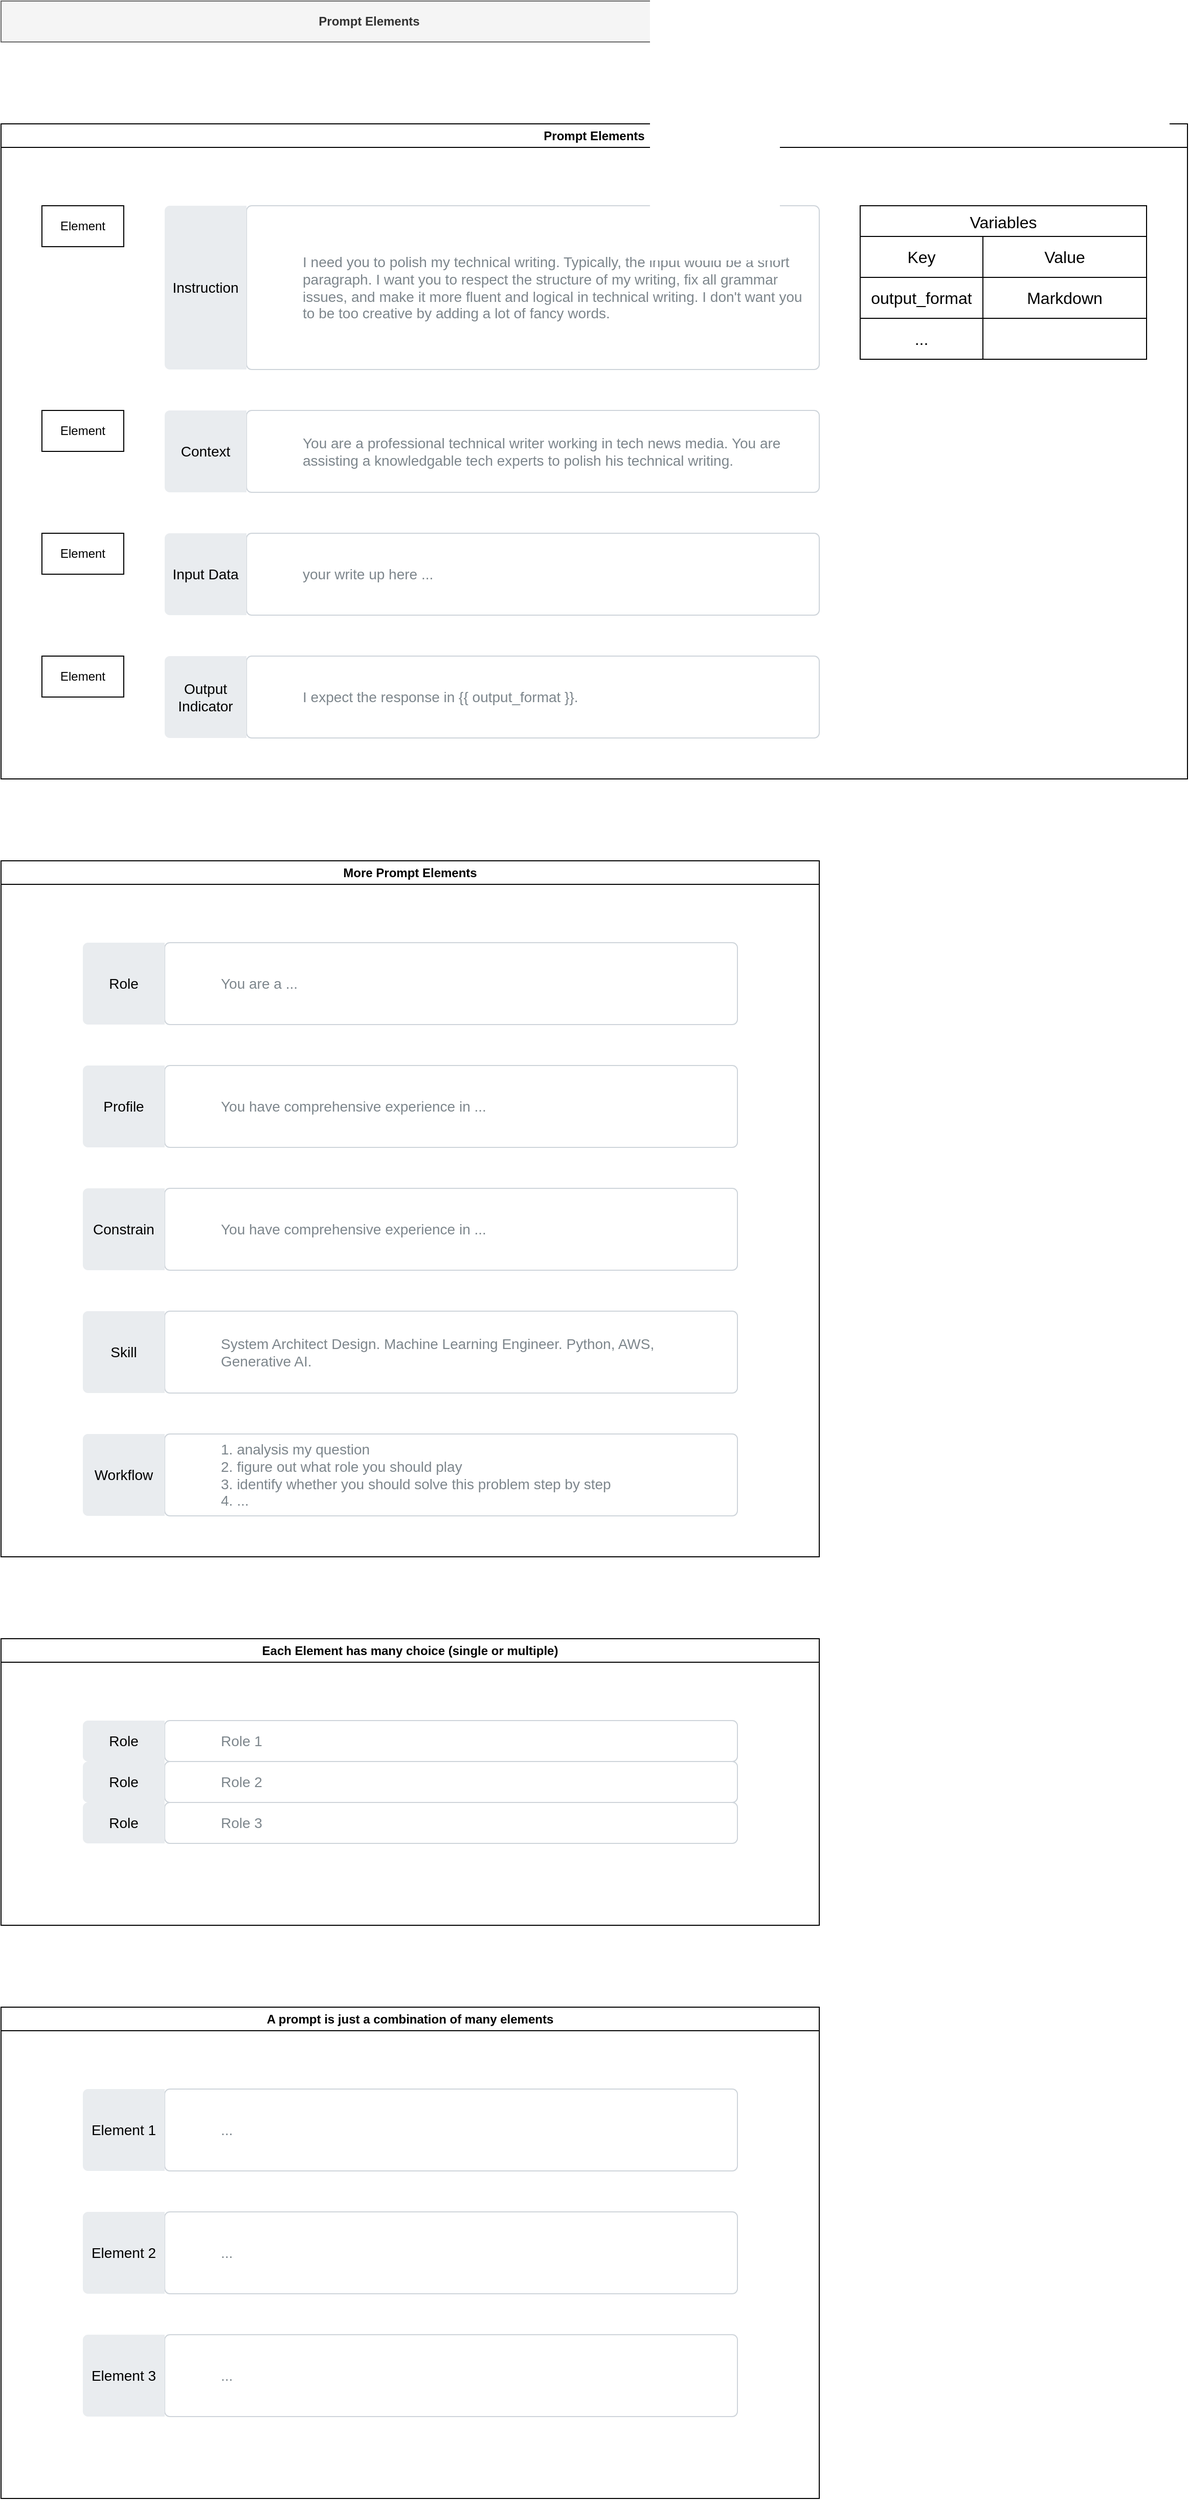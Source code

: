 <mxfile version="23.1.5" type="device" pages="4">
  <diagram id="xtHACANyiEzignTkYokn" name="Prompt Elements">
    <mxGraphModel dx="1578" dy="840" grid="1" gridSize="10" guides="1" tooltips="1" connect="1" arrows="1" fold="1" page="1" pageScale="1" pageWidth="850" pageHeight="1100" math="0" shadow="0">
      <root>
        <mxCell id="0" />
        <mxCell id="1" parent="0" />
        <mxCell id="BCDfakD32TA4rTe-NyT7-1" value="Prompt Elements" style="swimlane;whiteSpace=wrap;html=1;" vertex="1" parent="1">
          <mxGeometry x="80" y="160" width="1160" height="640" as="geometry" />
        </mxCell>
        <mxCell id="BCDfakD32TA4rTe-NyT7-2" value="Element" style="text;html=1;align=center;verticalAlign=middle;whiteSpace=wrap;rounded=0;strokeColor=default;" vertex="1" parent="BCDfakD32TA4rTe-NyT7-1">
          <mxGeometry x="40" y="280" width="80" height="40" as="geometry" />
        </mxCell>
        <mxCell id="BCDfakD32TA4rTe-NyT7-3" value="Element" style="text;html=1;align=center;verticalAlign=middle;whiteSpace=wrap;rounded=0;strokeColor=default;" vertex="1" parent="BCDfakD32TA4rTe-NyT7-1">
          <mxGeometry x="40" y="400" width="80" height="40" as="geometry" />
        </mxCell>
        <mxCell id="BCDfakD32TA4rTe-NyT7-4" value="Element" style="text;html=1;align=center;verticalAlign=middle;whiteSpace=wrap;rounded=0;strokeColor=default;" vertex="1" parent="BCDfakD32TA4rTe-NyT7-1">
          <mxGeometry x="40" y="520" width="80" height="40" as="geometry" />
        </mxCell>
        <mxCell id="BCDfakD32TA4rTe-NyT7-5" value="Element" style="text;html=1;align=center;verticalAlign=middle;whiteSpace=wrap;rounded=0;strokeColor=default;" vertex="1" parent="1">
          <mxGeometry x="120" y="240" width="80" height="40" as="geometry" />
        </mxCell>
        <mxCell id="BCDfakD32TA4rTe-NyT7-6" value="" style="group" vertex="1" connectable="0" parent="1">
          <mxGeometry x="240" y="680" width="640" height="80" as="geometry" />
        </mxCell>
        <mxCell id="BCDfakD32TA4rTe-NyT7-7" value="I expect the response in {{ output_format }}." style="html=1;shadow=0;dashed=0;shape=mxgraph.bootstrap.rrect;rSize=5;strokeColor=#CED4DA;html=1;whiteSpace=wrap;fillColor=#FFFFFF;fontColor=#7D868C;align=left;spacing=15;spacingLeft=40;fontSize=14;container=0;" vertex="1" parent="BCDfakD32TA4rTe-NyT7-6">
          <mxGeometry x="80" width="560" height="80" as="geometry" />
        </mxCell>
        <mxCell id="BCDfakD32TA4rTe-NyT7-8" value="Output Indicator" style="html=1;shadow=0;dashed=0;shape=mxgraph.bootstrap.leftButton;strokeColor=inherit;gradientColor=inherit;fontColor=inherit;fillColor=#E9ECEF;rSize=5;perimeter=none;whiteSpace=wrap;resizeHeight=1;fontSize=14;" vertex="1" parent="BCDfakD32TA4rTe-NyT7-6">
          <mxGeometry width="80" height="80" as="geometry" />
        </mxCell>
        <mxCell id="BCDfakD32TA4rTe-NyT7-9" value="" style="group" vertex="1" connectable="0" parent="1">
          <mxGeometry x="240" y="560" width="640" height="80" as="geometry" />
        </mxCell>
        <mxCell id="BCDfakD32TA4rTe-NyT7-10" value="your write up here ..." style="html=1;shadow=0;dashed=0;shape=mxgraph.bootstrap.rrect;rSize=5;strokeColor=#CED4DA;html=1;whiteSpace=wrap;fillColor=#FFFFFF;fontColor=#7D868C;align=left;spacing=15;spacingLeft=40;fontSize=14;container=0;" vertex="1" parent="BCDfakD32TA4rTe-NyT7-9">
          <mxGeometry x="80" width="560" height="80" as="geometry" />
        </mxCell>
        <mxCell id="BCDfakD32TA4rTe-NyT7-11" value="Input Data" style="html=1;shadow=0;dashed=0;shape=mxgraph.bootstrap.leftButton;strokeColor=inherit;gradientColor=inherit;fontColor=inherit;fillColor=#E9ECEF;rSize=5;perimeter=none;whiteSpace=wrap;resizeHeight=1;fontSize=14;" vertex="1" parent="BCDfakD32TA4rTe-NyT7-9">
          <mxGeometry width="80" height="80" as="geometry" />
        </mxCell>
        <mxCell id="BCDfakD32TA4rTe-NyT7-12" value="Con" style="group" vertex="1" connectable="0" parent="1">
          <mxGeometry x="240" y="440" width="640" height="80" as="geometry" />
        </mxCell>
        <mxCell id="BCDfakD32TA4rTe-NyT7-13" value="You are a professional technical writer working in tech news media. You are assisting a knowledgable tech experts to polish his technical writing." style="html=1;shadow=0;dashed=0;shape=mxgraph.bootstrap.rrect;rSize=5;strokeColor=#CED4DA;html=1;whiteSpace=wrap;fillColor=#FFFFFF;fontColor=#7D868C;align=left;spacing=15;spacingLeft=40;fontSize=14;container=0;" vertex="1" parent="BCDfakD32TA4rTe-NyT7-12">
          <mxGeometry x="80" width="560" height="80" as="geometry" />
        </mxCell>
        <mxCell id="BCDfakD32TA4rTe-NyT7-14" value="Context" style="html=1;shadow=0;dashed=0;shape=mxgraph.bootstrap.leftButton;strokeColor=inherit;gradientColor=inherit;fontColor=inherit;fillColor=#E9ECEF;rSize=5;perimeter=none;whiteSpace=wrap;resizeHeight=1;fontSize=14;" vertex="1" parent="BCDfakD32TA4rTe-NyT7-12">
          <mxGeometry width="80" height="80" as="geometry" />
        </mxCell>
        <mxCell id="BCDfakD32TA4rTe-NyT7-15" value="" style="group" vertex="1" connectable="0" parent="1">
          <mxGeometry x="240" y="240" width="640" height="160" as="geometry" />
        </mxCell>
        <mxCell id="BCDfakD32TA4rTe-NyT7-16" value=" I need you to polish my technical writing. Typically, the input would be a short paragraph. I want you to respect the structure of my writing, fix all grammar issues, and make it more fluent and logical in technical writing. I don&#39;t want you to be too creative by adding a lot of fancy words." style="html=1;shadow=0;dashed=0;shape=mxgraph.bootstrap.rrect;rSize=5;strokeColor=#CED4DA;html=1;whiteSpace=wrap;fillColor=#FFFFFF;fontColor=#7D868C;align=left;spacing=15;spacingLeft=40;fontSize=14;container=0;" vertex="1" parent="BCDfakD32TA4rTe-NyT7-15">
          <mxGeometry x="80" width="560" height="160" as="geometry" />
        </mxCell>
        <mxCell id="BCDfakD32TA4rTe-NyT7-17" value="Instruction" style="html=1;shadow=0;dashed=0;shape=mxgraph.bootstrap.leftButton;strokeColor=inherit;gradientColor=inherit;fontColor=inherit;fillColor=#E9ECEF;rSize=5;perimeter=none;whiteSpace=wrap;resizeHeight=1;fontSize=14;" vertex="1" parent="BCDfakD32TA4rTe-NyT7-15">
          <mxGeometry width="80" height="160" as="geometry" />
        </mxCell>
        <mxCell id="BCDfakD32TA4rTe-NyT7-18" value="Variables" style="shape=table;startSize=30;container=1;collapsible=0;childLayout=tableLayout;strokeColor=default;fontSize=16;" vertex="1" parent="1">
          <mxGeometry x="920" y="240" width="280" height="150" as="geometry" />
        </mxCell>
        <mxCell id="BCDfakD32TA4rTe-NyT7-19" value="" style="shape=tableRow;horizontal=0;startSize=0;swimlaneHead=0;swimlaneBody=0;strokeColor=inherit;top=0;left=0;bottom=0;right=0;collapsible=0;dropTarget=0;fillColor=none;points=[[0,0.5],[1,0.5]];portConstraint=eastwest;fontSize=16;" vertex="1" parent="BCDfakD32TA4rTe-NyT7-18">
          <mxGeometry y="30" width="280" height="40" as="geometry" />
        </mxCell>
        <mxCell id="BCDfakD32TA4rTe-NyT7-20" value="Key" style="shape=partialRectangle;html=1;whiteSpace=wrap;connectable=0;strokeColor=inherit;overflow=hidden;fillColor=none;top=0;left=0;bottom=0;right=0;pointerEvents=1;fontSize=16;" vertex="1" parent="BCDfakD32TA4rTe-NyT7-19">
          <mxGeometry width="120" height="40" as="geometry">
            <mxRectangle width="120" height="40" as="alternateBounds" />
          </mxGeometry>
        </mxCell>
        <mxCell id="BCDfakD32TA4rTe-NyT7-21" value="Value" style="shape=partialRectangle;html=1;whiteSpace=wrap;connectable=0;strokeColor=inherit;overflow=hidden;fillColor=none;top=0;left=0;bottom=0;right=0;pointerEvents=1;fontSize=16;" vertex="1" parent="BCDfakD32TA4rTe-NyT7-19">
          <mxGeometry x="120" width="160" height="40" as="geometry">
            <mxRectangle width="160" height="40" as="alternateBounds" />
          </mxGeometry>
        </mxCell>
        <mxCell id="BCDfakD32TA4rTe-NyT7-22" value="" style="shape=tableRow;horizontal=0;startSize=0;swimlaneHead=0;swimlaneBody=0;strokeColor=inherit;top=0;left=0;bottom=0;right=0;collapsible=0;dropTarget=0;fillColor=none;points=[[0,0.5],[1,0.5]];portConstraint=eastwest;fontSize=16;" vertex="1" parent="BCDfakD32TA4rTe-NyT7-18">
          <mxGeometry y="70" width="280" height="40" as="geometry" />
        </mxCell>
        <mxCell id="BCDfakD32TA4rTe-NyT7-23" value="output_format" style="shape=partialRectangle;html=1;whiteSpace=wrap;connectable=0;strokeColor=inherit;overflow=hidden;fillColor=none;top=0;left=0;bottom=0;right=0;pointerEvents=1;fontSize=16;" vertex="1" parent="BCDfakD32TA4rTe-NyT7-22">
          <mxGeometry width="120" height="40" as="geometry">
            <mxRectangle width="120" height="40" as="alternateBounds" />
          </mxGeometry>
        </mxCell>
        <mxCell id="BCDfakD32TA4rTe-NyT7-24" value="Markdown" style="shape=partialRectangle;html=1;whiteSpace=wrap;connectable=0;strokeColor=inherit;overflow=hidden;fillColor=none;top=0;left=0;bottom=0;right=0;pointerEvents=1;fontSize=16;" vertex="1" parent="BCDfakD32TA4rTe-NyT7-22">
          <mxGeometry x="120" width="160" height="40" as="geometry">
            <mxRectangle width="160" height="40" as="alternateBounds" />
          </mxGeometry>
        </mxCell>
        <mxCell id="BCDfakD32TA4rTe-NyT7-25" value="" style="shape=tableRow;horizontal=0;startSize=0;swimlaneHead=0;swimlaneBody=0;strokeColor=inherit;top=0;left=0;bottom=0;right=0;collapsible=0;dropTarget=0;fillColor=none;points=[[0,0.5],[1,0.5]];portConstraint=eastwest;fontSize=16;" vertex="1" parent="BCDfakD32TA4rTe-NyT7-18">
          <mxGeometry y="110" width="280" height="40" as="geometry" />
        </mxCell>
        <mxCell id="BCDfakD32TA4rTe-NyT7-26" value="..." style="shape=partialRectangle;html=1;whiteSpace=wrap;connectable=0;strokeColor=inherit;overflow=hidden;fillColor=none;top=0;left=0;bottom=0;right=0;pointerEvents=1;fontSize=16;" vertex="1" parent="BCDfakD32TA4rTe-NyT7-25">
          <mxGeometry width="120" height="40" as="geometry">
            <mxRectangle width="120" height="40" as="alternateBounds" />
          </mxGeometry>
        </mxCell>
        <mxCell id="BCDfakD32TA4rTe-NyT7-27" value="" style="shape=partialRectangle;html=1;whiteSpace=wrap;connectable=0;strokeColor=inherit;overflow=hidden;fillColor=none;top=0;left=0;bottom=0;right=0;pointerEvents=1;fontSize=16;" vertex="1" parent="BCDfakD32TA4rTe-NyT7-25">
          <mxGeometry x="120" width="160" height="40" as="geometry">
            <mxRectangle width="160" height="40" as="alternateBounds" />
          </mxGeometry>
        </mxCell>
        <mxCell id="BCDfakD32TA4rTe-NyT7-28" value="Con" style="group" vertex="1" connectable="0" parent="1">
          <mxGeometry x="160" y="960" width="640" height="80" as="geometry" />
        </mxCell>
        <mxCell id="BCDfakD32TA4rTe-NyT7-29" value="You are a ..." style="html=1;shadow=0;dashed=0;shape=mxgraph.bootstrap.rrect;rSize=5;strokeColor=#CED4DA;html=1;whiteSpace=wrap;fillColor=#FFFFFF;fontColor=#7D868C;align=left;spacing=15;spacingLeft=40;fontSize=14;container=0;" vertex="1" parent="BCDfakD32TA4rTe-NyT7-28">
          <mxGeometry x="80" width="560" height="80" as="geometry" />
        </mxCell>
        <mxCell id="BCDfakD32TA4rTe-NyT7-30" value="Role" style="html=1;shadow=0;dashed=0;shape=mxgraph.bootstrap.leftButton;strokeColor=inherit;gradientColor=inherit;fontColor=inherit;fillColor=#E9ECEF;rSize=5;perimeter=none;whiteSpace=wrap;resizeHeight=1;fontSize=14;" vertex="1" parent="BCDfakD32TA4rTe-NyT7-28">
          <mxGeometry width="80" height="80" as="geometry" />
        </mxCell>
        <mxCell id="BCDfakD32TA4rTe-NyT7-31" value="Con" style="group" vertex="1" connectable="0" parent="1">
          <mxGeometry x="160" y="1080" width="640" height="80" as="geometry" />
        </mxCell>
        <mxCell id="BCDfakD32TA4rTe-NyT7-32" value="You have comprehensive experience in ..." style="html=1;shadow=0;dashed=0;shape=mxgraph.bootstrap.rrect;rSize=5;strokeColor=#CED4DA;html=1;whiteSpace=wrap;fillColor=#FFFFFF;fontColor=#7D868C;align=left;spacing=15;spacingLeft=40;fontSize=14;container=0;" vertex="1" parent="BCDfakD32TA4rTe-NyT7-31">
          <mxGeometry x="80" width="560" height="80" as="geometry" />
        </mxCell>
        <mxCell id="BCDfakD32TA4rTe-NyT7-33" value="Profile" style="html=1;shadow=0;dashed=0;shape=mxgraph.bootstrap.leftButton;strokeColor=inherit;gradientColor=inherit;fontColor=inherit;fillColor=#E9ECEF;rSize=5;perimeter=none;whiteSpace=wrap;resizeHeight=1;fontSize=14;" vertex="1" parent="BCDfakD32TA4rTe-NyT7-31">
          <mxGeometry width="80" height="80" as="geometry" />
        </mxCell>
        <mxCell id="BCDfakD32TA4rTe-NyT7-34" value="Con" style="group" vertex="1" connectable="0" parent="1">
          <mxGeometry x="160" y="1200" width="640" height="80" as="geometry" />
        </mxCell>
        <mxCell id="BCDfakD32TA4rTe-NyT7-35" value="You have comprehensive experience in ..." style="html=1;shadow=0;dashed=0;shape=mxgraph.bootstrap.rrect;rSize=5;strokeColor=#CED4DA;html=1;whiteSpace=wrap;fillColor=#FFFFFF;fontColor=#7D868C;align=left;spacing=15;spacingLeft=40;fontSize=14;container=0;" vertex="1" parent="BCDfakD32TA4rTe-NyT7-34">
          <mxGeometry x="80" width="560" height="80" as="geometry" />
        </mxCell>
        <mxCell id="BCDfakD32TA4rTe-NyT7-36" value="Constrain" style="html=1;shadow=0;dashed=0;shape=mxgraph.bootstrap.leftButton;strokeColor=inherit;gradientColor=inherit;fontColor=inherit;fillColor=#E9ECEF;rSize=5;perimeter=none;whiteSpace=wrap;resizeHeight=1;fontSize=14;" vertex="1" parent="BCDfakD32TA4rTe-NyT7-34">
          <mxGeometry width="80" height="80" as="geometry" />
        </mxCell>
        <mxCell id="BCDfakD32TA4rTe-NyT7-37" value="Con" style="group" vertex="1" connectable="0" parent="1">
          <mxGeometry x="160" y="1320" width="640" height="80" as="geometry" />
        </mxCell>
        <mxCell id="BCDfakD32TA4rTe-NyT7-38" value="System Architect Design. Machine Learning Engineer. Python, AWS, Generative AI." style="html=1;shadow=0;dashed=0;shape=mxgraph.bootstrap.rrect;rSize=5;strokeColor=#CED4DA;html=1;whiteSpace=wrap;fillColor=#FFFFFF;fontColor=#7D868C;align=left;spacing=15;spacingLeft=40;fontSize=14;container=0;" vertex="1" parent="BCDfakD32TA4rTe-NyT7-37">
          <mxGeometry x="80" width="560" height="80" as="geometry" />
        </mxCell>
        <mxCell id="BCDfakD32TA4rTe-NyT7-39" value="Skill" style="html=1;shadow=0;dashed=0;shape=mxgraph.bootstrap.leftButton;strokeColor=inherit;gradientColor=inherit;fontColor=inherit;fillColor=#E9ECEF;rSize=5;perimeter=none;whiteSpace=wrap;resizeHeight=1;fontSize=14;" vertex="1" parent="BCDfakD32TA4rTe-NyT7-37">
          <mxGeometry width="80" height="80" as="geometry" />
        </mxCell>
        <mxCell id="BCDfakD32TA4rTe-NyT7-40" value="Con" style="group" vertex="1" connectable="0" parent="1">
          <mxGeometry x="160" y="1440" width="640" height="80" as="geometry" />
        </mxCell>
        <mxCell id="BCDfakD32TA4rTe-NyT7-41" value="1. analysis my question&lt;br&gt;2. figure out what role you should play&lt;br&gt;3. identify whether you should solve this problem step by step&lt;br&gt;4. ..." style="html=1;shadow=0;dashed=0;shape=mxgraph.bootstrap.rrect;rSize=5;strokeColor=#CED4DA;html=1;whiteSpace=wrap;fillColor=#FFFFFF;fontColor=#7D868C;align=left;spacing=15;spacingLeft=40;fontSize=14;container=0;" vertex="1" parent="BCDfakD32TA4rTe-NyT7-40">
          <mxGeometry x="80" width="560" height="80" as="geometry" />
        </mxCell>
        <mxCell id="BCDfakD32TA4rTe-NyT7-42" value="Workflow" style="html=1;shadow=0;dashed=0;shape=mxgraph.bootstrap.leftButton;strokeColor=inherit;gradientColor=inherit;fontColor=inherit;fillColor=#E9ECEF;rSize=5;perimeter=none;whiteSpace=wrap;resizeHeight=1;fontSize=14;" vertex="1" parent="BCDfakD32TA4rTe-NyT7-40">
          <mxGeometry width="80" height="80" as="geometry" />
        </mxCell>
        <mxCell id="BCDfakD32TA4rTe-NyT7-43" value="More Prompt Elements" style="swimlane;whiteSpace=wrap;html=1;" vertex="1" parent="1">
          <mxGeometry x="80" y="880" width="800" height="680" as="geometry" />
        </mxCell>
        <mxCell id="BCDfakD32TA4rTe-NyT7-44" value="Each Element has many choice (single or multiple)" style="swimlane;whiteSpace=wrap;html=1;" vertex="1" parent="1">
          <mxGeometry x="80" y="1640" width="800" height="280" as="geometry" />
        </mxCell>
        <mxCell id="BCDfakD32TA4rTe-NyT7-45" value="Con" style="group" vertex="1" connectable="0" parent="BCDfakD32TA4rTe-NyT7-44">
          <mxGeometry x="80" y="80" width="640" height="40" as="geometry" />
        </mxCell>
        <mxCell id="BCDfakD32TA4rTe-NyT7-46" value="Role 1" style="html=1;shadow=0;dashed=0;shape=mxgraph.bootstrap.rrect;rSize=5;strokeColor=#CED4DA;html=1;whiteSpace=wrap;fillColor=#FFFFFF;fontColor=#7D868C;align=left;spacing=15;spacingLeft=40;fontSize=14;container=0;" vertex="1" parent="BCDfakD32TA4rTe-NyT7-45">
          <mxGeometry x="80" width="560" height="40" as="geometry" />
        </mxCell>
        <mxCell id="BCDfakD32TA4rTe-NyT7-47" value="Role" style="html=1;shadow=0;dashed=0;shape=mxgraph.bootstrap.leftButton;strokeColor=inherit;gradientColor=inherit;fontColor=inherit;fillColor=#E9ECEF;rSize=5;perimeter=none;whiteSpace=wrap;resizeHeight=1;fontSize=14;" vertex="1" parent="BCDfakD32TA4rTe-NyT7-45">
          <mxGeometry width="80" height="40" as="geometry" />
        </mxCell>
        <mxCell id="BCDfakD32TA4rTe-NyT7-48" value="Con" style="group" vertex="1" connectable="0" parent="BCDfakD32TA4rTe-NyT7-44">
          <mxGeometry x="80" y="120" width="640" height="40" as="geometry" />
        </mxCell>
        <mxCell id="BCDfakD32TA4rTe-NyT7-49" value="Role 2" style="html=1;shadow=0;dashed=0;shape=mxgraph.bootstrap.rrect;rSize=5;strokeColor=#CED4DA;html=1;whiteSpace=wrap;fillColor=#FFFFFF;fontColor=#7D868C;align=left;spacing=15;spacingLeft=40;fontSize=14;container=0;" vertex="1" parent="BCDfakD32TA4rTe-NyT7-48">
          <mxGeometry x="80" width="560" height="40" as="geometry" />
        </mxCell>
        <mxCell id="BCDfakD32TA4rTe-NyT7-50" value="Role" style="html=1;shadow=0;dashed=0;shape=mxgraph.bootstrap.leftButton;strokeColor=inherit;gradientColor=inherit;fontColor=inherit;fillColor=#E9ECEF;rSize=5;perimeter=none;whiteSpace=wrap;resizeHeight=1;fontSize=14;" vertex="1" parent="BCDfakD32TA4rTe-NyT7-48">
          <mxGeometry width="80" height="40" as="geometry" />
        </mxCell>
        <mxCell id="BCDfakD32TA4rTe-NyT7-51" value="Con" style="group" vertex="1" connectable="0" parent="BCDfakD32TA4rTe-NyT7-44">
          <mxGeometry x="80" y="160" width="640" height="40" as="geometry" />
        </mxCell>
        <mxCell id="BCDfakD32TA4rTe-NyT7-52" value="Role 3" style="html=1;shadow=0;dashed=0;shape=mxgraph.bootstrap.rrect;rSize=5;strokeColor=#CED4DA;html=1;whiteSpace=wrap;fillColor=#FFFFFF;fontColor=#7D868C;align=left;spacing=15;spacingLeft=40;fontSize=14;container=0;" vertex="1" parent="BCDfakD32TA4rTe-NyT7-51">
          <mxGeometry x="80" width="560" height="40" as="geometry" />
        </mxCell>
        <mxCell id="BCDfakD32TA4rTe-NyT7-53" value="Role" style="html=1;shadow=0;dashed=0;shape=mxgraph.bootstrap.leftButton;strokeColor=inherit;gradientColor=inherit;fontColor=inherit;fillColor=#E9ECEF;rSize=5;perimeter=none;whiteSpace=wrap;resizeHeight=1;fontSize=14;" vertex="1" parent="BCDfakD32TA4rTe-NyT7-51">
          <mxGeometry width="80" height="40" as="geometry" />
        </mxCell>
        <mxCell id="BCDfakD32TA4rTe-NyT7-54" value="" style="group" vertex="1" connectable="0" parent="1">
          <mxGeometry x="160" y="2080" width="640" height="80" as="geometry" />
        </mxCell>
        <mxCell id="BCDfakD32TA4rTe-NyT7-55" value="..." style="html=1;shadow=0;dashed=0;shape=mxgraph.bootstrap.rrect;rSize=5;strokeColor=#CED4DA;html=1;whiteSpace=wrap;fillColor=#FFFFFF;fontColor=#7D868C;align=left;spacing=15;spacingLeft=40;fontSize=14;container=0;" vertex="1" parent="BCDfakD32TA4rTe-NyT7-54">
          <mxGeometry x="80" width="560" height="80" as="geometry" />
        </mxCell>
        <mxCell id="BCDfakD32TA4rTe-NyT7-56" value="Element 1" style="html=1;shadow=0;dashed=0;shape=mxgraph.bootstrap.leftButton;strokeColor=inherit;gradientColor=inherit;fontColor=inherit;fillColor=#E9ECEF;rSize=5;perimeter=none;whiteSpace=wrap;resizeHeight=1;fontSize=14;" vertex="1" parent="BCDfakD32TA4rTe-NyT7-54">
          <mxGeometry width="80" height="80" as="geometry" />
        </mxCell>
        <mxCell id="BCDfakD32TA4rTe-NyT7-57" value="" style="group" vertex="1" connectable="0" parent="1">
          <mxGeometry x="160" y="2200" width="640" height="80" as="geometry" />
        </mxCell>
        <mxCell id="BCDfakD32TA4rTe-NyT7-58" value="..." style="html=1;shadow=0;dashed=0;shape=mxgraph.bootstrap.rrect;rSize=5;strokeColor=#CED4DA;html=1;whiteSpace=wrap;fillColor=#FFFFFF;fontColor=#7D868C;align=left;spacing=15;spacingLeft=40;fontSize=14;container=0;" vertex="1" parent="BCDfakD32TA4rTe-NyT7-57">
          <mxGeometry x="80" width="560" height="80" as="geometry" />
        </mxCell>
        <mxCell id="BCDfakD32TA4rTe-NyT7-59" value="Element 2" style="html=1;shadow=0;dashed=0;shape=mxgraph.bootstrap.leftButton;strokeColor=inherit;gradientColor=inherit;fontColor=inherit;fillColor=#E9ECEF;rSize=5;perimeter=none;whiteSpace=wrap;resizeHeight=1;fontSize=14;" vertex="1" parent="BCDfakD32TA4rTe-NyT7-57">
          <mxGeometry width="80" height="80" as="geometry" />
        </mxCell>
        <mxCell id="BCDfakD32TA4rTe-NyT7-60" value="" style="group" vertex="1" connectable="0" parent="1">
          <mxGeometry x="160" y="2320" width="640" height="80" as="geometry" />
        </mxCell>
        <mxCell id="BCDfakD32TA4rTe-NyT7-61" value="..." style="html=1;shadow=0;dashed=0;shape=mxgraph.bootstrap.rrect;rSize=5;strokeColor=#CED4DA;html=1;whiteSpace=wrap;fillColor=#FFFFFF;fontColor=#7D868C;align=left;spacing=15;spacingLeft=40;fontSize=14;container=0;" vertex="1" parent="BCDfakD32TA4rTe-NyT7-60">
          <mxGeometry x="80" width="560" height="80" as="geometry" />
        </mxCell>
        <mxCell id="BCDfakD32TA4rTe-NyT7-62" value="Element 3" style="html=1;shadow=0;dashed=0;shape=mxgraph.bootstrap.leftButton;strokeColor=inherit;gradientColor=inherit;fontColor=inherit;fillColor=#E9ECEF;rSize=5;perimeter=none;whiteSpace=wrap;resizeHeight=1;fontSize=14;" vertex="1" parent="BCDfakD32TA4rTe-NyT7-60">
          <mxGeometry width="80" height="80" as="geometry" />
        </mxCell>
        <mxCell id="BCDfakD32TA4rTe-NyT7-63" value="A prompt is just a combination of many elements" style="swimlane;whiteSpace=wrap;html=1;" vertex="1" parent="1">
          <mxGeometry x="80" y="2000" width="800" height="480" as="geometry" />
        </mxCell>
        <mxCell id="OZUg24SiRp1tNhE2xACU-1" value="&lt;b&gt;Prompt Elements&lt;/b&gt;" style="text;html=1;align=center;verticalAlign=middle;whiteSpace=wrap;rounded=0;fillColor=#f5f5f5;fontColor=#333333;strokeColor=#666666;" vertex="1" parent="1">
          <mxGeometry x="80" y="40" width="720" height="40" as="geometry" />
        </mxCell>
      </root>
    </mxGraphModel>
  </diagram>
  <diagram id="aAz40Da9MCwylctrIDTY" name="Prompt Datastore">
    <mxGraphModel dx="925" dy="945" grid="1" gridSize="10" guides="1" tooltips="1" connect="1" arrows="1" fold="1" page="1" pageScale="1" pageWidth="850" pageHeight="1100" math="0" shadow="0">
      <root>
        <mxCell id="0" />
        <mxCell id="1" parent="0" />
        <mxCell id="VjdLYbDTFZBOxpxfdGES-1" value="Prompt" style="shape=table;startSize=30;container=1;collapsible=0;childLayout=tableLayout;strokeColor=#82b366;fontSize=16;fillColor=#d5e8d4;" vertex="1" parent="1">
          <mxGeometry x="920" y="320" width="440" height="310" as="geometry" />
        </mxCell>
        <mxCell id="VjdLYbDTFZBOxpxfdGES-2" value="" style="shape=tableRow;horizontal=0;startSize=0;swimlaneHead=0;swimlaneBody=0;strokeColor=inherit;top=0;left=0;bottom=0;right=0;collapsible=0;dropTarget=0;fillColor=none;points=[[0,0.5],[1,0.5]];portConstraint=eastwest;fontSize=16;" vertex="1" parent="VjdLYbDTFZBOxpxfdGES-1">
          <mxGeometry y="30" width="440" height="40" as="geometry" />
        </mxCell>
        <mxCell id="VjdLYbDTFZBOxpxfdGES-3" value="Field: Type" style="shape=partialRectangle;html=1;whiteSpace=wrap;connectable=0;strokeColor=inherit;overflow=hidden;fillColor=none;top=0;left=0;bottom=0;right=0;pointerEvents=1;fontSize=16;" vertex="1" parent="VjdLYbDTFZBOxpxfdGES-2">
          <mxGeometry width="120" height="40" as="geometry">
            <mxRectangle width="120" height="40" as="alternateBounds" />
          </mxGeometry>
        </mxCell>
        <mxCell id="VjdLYbDTFZBOxpxfdGES-4" value="Example" style="shape=partialRectangle;html=1;whiteSpace=wrap;connectable=0;strokeColor=inherit;overflow=hidden;fillColor=none;top=0;left=0;bottom=0;right=0;pointerEvents=1;fontSize=16;" vertex="1" parent="VjdLYbDTFZBOxpxfdGES-2">
          <mxGeometry x="120" width="160" height="40" as="geometry">
            <mxRectangle width="160" height="40" as="alternateBounds" />
          </mxGeometry>
        </mxCell>
        <mxCell id="VjdLYbDTFZBOxpxfdGES-64" value="Description" style="shape=partialRectangle;html=1;whiteSpace=wrap;connectable=0;strokeColor=inherit;overflow=hidden;fillColor=none;top=0;left=0;bottom=0;right=0;pointerEvents=1;fontSize=16;" vertex="1" parent="VjdLYbDTFZBOxpxfdGES-2">
          <mxGeometry x="280" width="160" height="40" as="geometry">
            <mxRectangle width="160" height="40" as="alternateBounds" />
          </mxGeometry>
        </mxCell>
        <mxCell id="VjdLYbDTFZBOxpxfdGES-5" value="" style="shape=tableRow;horizontal=0;startSize=0;swimlaneHead=0;swimlaneBody=0;strokeColor=inherit;top=0;left=0;bottom=0;right=0;collapsible=0;dropTarget=0;fillColor=none;points=[[0,0.5],[1,0.5]];portConstraint=eastwest;fontSize=16;" vertex="1" parent="VjdLYbDTFZBOxpxfdGES-1">
          <mxGeometry y="70" width="440" height="40" as="geometry" />
        </mxCell>
        <mxCell id="VjdLYbDTFZBOxpxfdGES-6" value="prompt_id: str" style="shape=partialRectangle;html=1;whiteSpace=wrap;connectable=0;strokeColor=inherit;overflow=hidden;fillColor=none;top=0;left=0;bottom=0;right=0;pointerEvents=1;fontSize=16;" vertex="1" parent="VjdLYbDTFZBOxpxfdGES-5">
          <mxGeometry width="120" height="40" as="geometry">
            <mxRectangle width="120" height="40" as="alternateBounds" />
          </mxGeometry>
        </mxCell>
        <mxCell id="VjdLYbDTFZBOxpxfdGES-7" value="p-1" style="shape=partialRectangle;html=1;whiteSpace=wrap;connectable=0;strokeColor=inherit;overflow=hidden;fillColor=none;top=0;left=0;bottom=0;right=0;pointerEvents=1;fontSize=16;" vertex="1" parent="VjdLYbDTFZBOxpxfdGES-5">
          <mxGeometry x="120" width="160" height="40" as="geometry">
            <mxRectangle width="160" height="40" as="alternateBounds" />
          </mxGeometry>
        </mxCell>
        <mxCell id="VjdLYbDTFZBOxpxfdGES-65" style="shape=partialRectangle;html=1;whiteSpace=wrap;connectable=0;strokeColor=inherit;overflow=hidden;fillColor=none;top=0;left=0;bottom=0;right=0;pointerEvents=1;fontSize=16;" vertex="1" parent="VjdLYbDTFZBOxpxfdGES-5">
          <mxGeometry x="280" width="160" height="40" as="geometry">
            <mxRectangle width="160" height="40" as="alternateBounds" />
          </mxGeometry>
        </mxCell>
        <mxCell id="VjdLYbDTFZBOxpxfdGES-8" value="" style="shape=tableRow;horizontal=0;startSize=0;swimlaneHead=0;swimlaneBody=0;strokeColor=inherit;top=0;left=0;bottom=0;right=0;collapsible=0;dropTarget=0;fillColor=none;points=[[0,0.5],[1,0.5]];portConstraint=eastwest;fontSize=16;" vertex="1" parent="VjdLYbDTFZBOxpxfdGES-1">
          <mxGeometry y="110" width="440" height="40" as="geometry" />
        </mxCell>
        <mxCell id="VjdLYbDTFZBOxpxfdGES-9" value="group_id: str" style="shape=partialRectangle;html=1;whiteSpace=wrap;connectable=0;strokeColor=inherit;overflow=hidden;fillColor=none;top=0;left=0;bottom=0;right=0;pointerEvents=1;fontSize=16;" vertex="1" parent="VjdLYbDTFZBOxpxfdGES-8">
          <mxGeometry width="120" height="40" as="geometry">
            <mxRectangle width="120" height="40" as="alternateBounds" />
          </mxGeometry>
        </mxCell>
        <mxCell id="VjdLYbDTFZBOxpxfdGES-10" value="g-1" style="shape=partialRectangle;html=1;whiteSpace=wrap;connectable=0;strokeColor=inherit;overflow=hidden;fillColor=none;top=0;left=0;bottom=0;right=0;pointerEvents=1;fontSize=16;" vertex="1" parent="VjdLYbDTFZBOxpxfdGES-8">
          <mxGeometry x="120" width="160" height="40" as="geometry">
            <mxRectangle width="160" height="40" as="alternateBounds" />
          </mxGeometry>
        </mxCell>
        <mxCell id="VjdLYbDTFZBOxpxfdGES-66" style="shape=partialRectangle;html=1;whiteSpace=wrap;connectable=0;strokeColor=inherit;overflow=hidden;fillColor=none;top=0;left=0;bottom=0;right=0;pointerEvents=1;fontSize=16;" vertex="1" parent="VjdLYbDTFZBOxpxfdGES-8">
          <mxGeometry x="280" width="160" height="40" as="geometry">
            <mxRectangle width="160" height="40" as="alternateBounds" />
          </mxGeometry>
        </mxCell>
        <mxCell id="VjdLYbDTFZBOxpxfdGES-55" style="shape=tableRow;horizontal=0;startSize=0;swimlaneHead=0;swimlaneBody=0;strokeColor=inherit;top=0;left=0;bottom=0;right=0;collapsible=0;dropTarget=0;fillColor=none;points=[[0,0.5],[1,0.5]];portConstraint=eastwest;fontSize=16;" vertex="1" parent="VjdLYbDTFZBOxpxfdGES-1">
          <mxGeometry y="150" width="440" height="40" as="geometry" />
        </mxCell>
        <mxCell id="VjdLYbDTFZBOxpxfdGES-56" value="name: str" style="shape=partialRectangle;html=1;whiteSpace=wrap;connectable=0;strokeColor=inherit;overflow=hidden;fillColor=none;top=0;left=0;bottom=0;right=0;pointerEvents=1;fontSize=16;" vertex="1" parent="VjdLYbDTFZBOxpxfdGES-55">
          <mxGeometry width="120" height="40" as="geometry">
            <mxRectangle width="120" height="40" as="alternateBounds" />
          </mxGeometry>
        </mxCell>
        <mxCell id="VjdLYbDTFZBOxpxfdGES-57" style="shape=partialRectangle;html=1;whiteSpace=wrap;connectable=0;strokeColor=inherit;overflow=hidden;fillColor=none;top=0;left=0;bottom=0;right=0;pointerEvents=1;fontSize=16;" vertex="1" parent="VjdLYbDTFZBOxpxfdGES-55">
          <mxGeometry x="120" width="160" height="40" as="geometry">
            <mxRectangle width="160" height="40" as="alternateBounds" />
          </mxGeometry>
        </mxCell>
        <mxCell id="VjdLYbDTFZBOxpxfdGES-67" value="Can be searched by FTS" style="shape=partialRectangle;html=1;whiteSpace=wrap;connectable=0;strokeColor=inherit;overflow=hidden;fillColor=none;top=0;left=0;bottom=0;right=0;pointerEvents=1;fontSize=16;" vertex="1" parent="VjdLYbDTFZBOxpxfdGES-55">
          <mxGeometry x="280" width="160" height="40" as="geometry">
            <mxRectangle width="160" height="40" as="alternateBounds" />
          </mxGeometry>
        </mxCell>
        <mxCell id="VjdLYbDTFZBOxpxfdGES-58" style="shape=tableRow;horizontal=0;startSize=0;swimlaneHead=0;swimlaneBody=0;strokeColor=inherit;top=0;left=0;bottom=0;right=0;collapsible=0;dropTarget=0;fillColor=none;points=[[0,0.5],[1,0.5]];portConstraint=eastwest;fontSize=16;" vertex="1" parent="VjdLYbDTFZBOxpxfdGES-1">
          <mxGeometry y="190" width="440" height="40" as="geometry" />
        </mxCell>
        <mxCell id="VjdLYbDTFZBOxpxfdGES-59" value="description: str" style="shape=partialRectangle;html=1;whiteSpace=wrap;connectable=0;strokeColor=inherit;overflow=hidden;fillColor=none;top=0;left=0;bottom=0;right=0;pointerEvents=1;fontSize=16;" vertex="1" parent="VjdLYbDTFZBOxpxfdGES-58">
          <mxGeometry width="120" height="40" as="geometry">
            <mxRectangle width="120" height="40" as="alternateBounds" />
          </mxGeometry>
        </mxCell>
        <mxCell id="VjdLYbDTFZBOxpxfdGES-60" style="shape=partialRectangle;html=1;whiteSpace=wrap;connectable=0;strokeColor=inherit;overflow=hidden;fillColor=none;top=0;left=0;bottom=0;right=0;pointerEvents=1;fontSize=16;" vertex="1" parent="VjdLYbDTFZBOxpxfdGES-58">
          <mxGeometry x="120" width="160" height="40" as="geometry">
            <mxRectangle width="160" height="40" as="alternateBounds" />
          </mxGeometry>
        </mxCell>
        <mxCell id="VjdLYbDTFZBOxpxfdGES-68" value="Can be searched by FTS" style="shape=partialRectangle;html=1;whiteSpace=wrap;connectable=0;strokeColor=inherit;overflow=hidden;fillColor=none;top=0;left=0;bottom=0;right=0;pointerEvents=1;fontSize=16;" vertex="1" parent="VjdLYbDTFZBOxpxfdGES-58">
          <mxGeometry x="280" width="160" height="40" as="geometry">
            <mxRectangle width="160" height="40" as="alternateBounds" />
          </mxGeometry>
        </mxCell>
        <mxCell id="VjdLYbDTFZBOxpxfdGES-61" style="shape=tableRow;horizontal=0;startSize=0;swimlaneHead=0;swimlaneBody=0;strokeColor=inherit;top=0;left=0;bottom=0;right=0;collapsible=0;dropTarget=0;fillColor=none;points=[[0,0.5],[1,0.5]];portConstraint=eastwest;fontSize=16;" vertex="1" parent="VjdLYbDTFZBOxpxfdGES-1">
          <mxGeometry y="230" width="440" height="40" as="geometry" />
        </mxCell>
        <mxCell id="VjdLYbDTFZBOxpxfdGES-62" value="body: str" style="shape=partialRectangle;html=1;whiteSpace=wrap;connectable=0;strokeColor=inherit;overflow=hidden;fillColor=none;top=0;left=0;bottom=0;right=0;pointerEvents=1;fontSize=16;" vertex="1" parent="VjdLYbDTFZBOxpxfdGES-61">
          <mxGeometry width="120" height="40" as="geometry">
            <mxRectangle width="120" height="40" as="alternateBounds" />
          </mxGeometry>
        </mxCell>
        <mxCell id="VjdLYbDTFZBOxpxfdGES-63" style="shape=partialRectangle;html=1;whiteSpace=wrap;connectable=0;strokeColor=inherit;overflow=hidden;fillColor=none;top=0;left=0;bottom=0;right=0;pointerEvents=1;fontSize=16;" vertex="1" parent="VjdLYbDTFZBOxpxfdGES-61">
          <mxGeometry x="120" width="160" height="40" as="geometry">
            <mxRectangle width="160" height="40" as="alternateBounds" />
          </mxGeometry>
        </mxCell>
        <mxCell id="VjdLYbDTFZBOxpxfdGES-69" value="Can be searched by FTS" style="shape=partialRectangle;html=1;whiteSpace=wrap;connectable=0;strokeColor=inherit;overflow=hidden;fillColor=none;top=0;left=0;bottom=0;right=0;pointerEvents=1;fontSize=16;" vertex="1" parent="VjdLYbDTFZBOxpxfdGES-61">
          <mxGeometry x="280" width="160" height="40" as="geometry">
            <mxRectangle width="160" height="40" as="alternateBounds" />
          </mxGeometry>
        </mxCell>
        <mxCell id="FjsJZ2l81SKUxhBjt9Xp-26" style="shape=tableRow;horizontal=0;startSize=0;swimlaneHead=0;swimlaneBody=0;strokeColor=inherit;top=0;left=0;bottom=0;right=0;collapsible=0;dropTarget=0;fillColor=none;points=[[0,0.5],[1,0.5]];portConstraint=eastwest;fontSize=16;" vertex="1" parent="VjdLYbDTFZBOxpxfdGES-1">
          <mxGeometry y="270" width="440" height="40" as="geometry" />
        </mxCell>
        <mxCell id="FjsJZ2l81SKUxhBjt9Xp-27" value="Variables: JSON" style="shape=partialRectangle;html=1;whiteSpace=wrap;connectable=0;strokeColor=inherit;overflow=hidden;fillColor=none;top=0;left=0;bottom=0;right=0;pointerEvents=1;fontSize=16;" vertex="1" parent="FjsJZ2l81SKUxhBjt9Xp-26">
          <mxGeometry width="120" height="40" as="geometry">
            <mxRectangle width="120" height="40" as="alternateBounds" />
          </mxGeometry>
        </mxCell>
        <mxCell id="FjsJZ2l81SKUxhBjt9Xp-28" style="shape=partialRectangle;html=1;whiteSpace=wrap;connectable=0;strokeColor=inherit;overflow=hidden;fillColor=none;top=0;left=0;bottom=0;right=0;pointerEvents=1;fontSize=16;" vertex="1" parent="FjsJZ2l81SKUxhBjt9Xp-26">
          <mxGeometry x="120" width="160" height="40" as="geometry">
            <mxRectangle width="160" height="40" as="alternateBounds" />
          </mxGeometry>
        </mxCell>
        <mxCell id="FjsJZ2l81SKUxhBjt9Xp-29" style="shape=partialRectangle;html=1;whiteSpace=wrap;connectable=0;strokeColor=inherit;overflow=hidden;fillColor=none;top=0;left=0;bottom=0;right=0;pointerEvents=1;fontSize=16;" vertex="1" parent="FjsJZ2l81SKUxhBjt9Xp-26">
          <mxGeometry x="280" width="160" height="40" as="geometry">
            <mxRectangle width="160" height="40" as="alternateBounds" />
          </mxGeometry>
        </mxCell>
        <mxCell id="VjdLYbDTFZBOxpxfdGES-24" value="Group" style="shape=table;startSize=30;container=1;collapsible=0;childLayout=tableLayout;strokeColor=#82b366;fontSize=16;fillColor=#d5e8d4;" vertex="1" parent="1">
          <mxGeometry x="920" y="680" width="720" height="150" as="geometry" />
        </mxCell>
        <mxCell id="VjdLYbDTFZBOxpxfdGES-25" value="" style="shape=tableRow;horizontal=0;startSize=0;swimlaneHead=0;swimlaneBody=0;strokeColor=inherit;top=0;left=0;bottom=0;right=0;collapsible=0;dropTarget=0;fillColor=none;points=[[0,0.5],[1,0.5]];portConstraint=eastwest;fontSize=16;" vertex="1" parent="VjdLYbDTFZBOxpxfdGES-24">
          <mxGeometry y="30" width="720" height="40" as="geometry" />
        </mxCell>
        <mxCell id="VjdLYbDTFZBOxpxfdGES-26" value="Field: Type" style="shape=partialRectangle;html=1;whiteSpace=wrap;connectable=0;strokeColor=inherit;overflow=hidden;fillColor=none;top=0;left=0;bottom=0;right=0;pointerEvents=1;fontSize=16;" vertex="1" parent="VjdLYbDTFZBOxpxfdGES-25">
          <mxGeometry width="196" height="40" as="geometry">
            <mxRectangle width="196" height="40" as="alternateBounds" />
          </mxGeometry>
        </mxCell>
        <mxCell id="VjdLYbDTFZBOxpxfdGES-27" value="Example" style="shape=partialRectangle;html=1;whiteSpace=wrap;connectable=0;strokeColor=inherit;overflow=hidden;fillColor=none;top=0;left=0;bottom=0;right=0;pointerEvents=1;fontSize=16;" vertex="1" parent="VjdLYbDTFZBOxpxfdGES-25">
          <mxGeometry x="196" width="264" height="40" as="geometry">
            <mxRectangle width="264" height="40" as="alternateBounds" />
          </mxGeometry>
        </mxCell>
        <mxCell id="VjdLYbDTFZBOxpxfdGES-70" value="Description" style="shape=partialRectangle;html=1;whiteSpace=wrap;connectable=0;strokeColor=inherit;overflow=hidden;fillColor=none;top=0;left=0;bottom=0;right=0;pointerEvents=1;fontSize=16;" vertex="1" parent="VjdLYbDTFZBOxpxfdGES-25">
          <mxGeometry x="460" width="260" height="40" as="geometry">
            <mxRectangle width="260" height="40" as="alternateBounds" />
          </mxGeometry>
        </mxCell>
        <mxCell id="VjdLYbDTFZBOxpxfdGES-28" value="" style="shape=tableRow;horizontal=0;startSize=0;swimlaneHead=0;swimlaneBody=0;strokeColor=inherit;top=0;left=0;bottom=0;right=0;collapsible=0;dropTarget=0;fillColor=none;points=[[0,0.5],[1,0.5]];portConstraint=eastwest;fontSize=16;" vertex="1" parent="VjdLYbDTFZBOxpxfdGES-24">
          <mxGeometry y="70" width="720" height="40" as="geometry" />
        </mxCell>
        <mxCell id="VjdLYbDTFZBOxpxfdGES-29" value="group_id: str" style="shape=partialRectangle;html=1;whiteSpace=wrap;connectable=0;strokeColor=inherit;overflow=hidden;fillColor=none;top=0;left=0;bottom=0;right=0;pointerEvents=1;fontSize=16;" vertex="1" parent="VjdLYbDTFZBOxpxfdGES-28">
          <mxGeometry width="196" height="40" as="geometry">
            <mxRectangle width="196" height="40" as="alternateBounds" />
          </mxGeometry>
        </mxCell>
        <mxCell id="VjdLYbDTFZBOxpxfdGES-30" value="g-1" style="shape=partialRectangle;html=1;whiteSpace=wrap;connectable=0;strokeColor=inherit;overflow=hidden;fillColor=none;top=0;left=0;bottom=0;right=0;pointerEvents=1;fontSize=16;" vertex="1" parent="VjdLYbDTFZBOxpxfdGES-28">
          <mxGeometry x="196" width="264" height="40" as="geometry">
            <mxRectangle width="264" height="40" as="alternateBounds" />
          </mxGeometry>
        </mxCell>
        <mxCell id="VjdLYbDTFZBOxpxfdGES-71" style="shape=partialRectangle;html=1;whiteSpace=wrap;connectable=0;strokeColor=inherit;overflow=hidden;fillColor=none;top=0;left=0;bottom=0;right=0;pointerEvents=1;fontSize=16;" vertex="1" parent="VjdLYbDTFZBOxpxfdGES-28">
          <mxGeometry x="460" width="260" height="40" as="geometry">
            <mxRectangle width="260" height="40" as="alternateBounds" />
          </mxGeometry>
        </mxCell>
        <mxCell id="VjdLYbDTFZBOxpxfdGES-31" value="" style="shape=tableRow;horizontal=0;startSize=0;swimlaneHead=0;swimlaneBody=0;strokeColor=inherit;top=0;left=0;bottom=0;right=0;collapsible=0;dropTarget=0;fillColor=none;points=[[0,0.5],[1,0.5]];portConstraint=eastwest;fontSize=16;" vertex="1" parent="VjdLYbDTFZBOxpxfdGES-24">
          <mxGeometry y="110" width="720" height="40" as="geometry" />
        </mxCell>
        <mxCell id="VjdLYbDTFZBOxpxfdGES-32" value="name: str" style="shape=partialRectangle;html=1;whiteSpace=wrap;connectable=0;strokeColor=inherit;overflow=hidden;fillColor=none;top=0;left=0;bottom=0;right=0;pointerEvents=1;fontSize=16;" vertex="1" parent="VjdLYbDTFZBOxpxfdGES-31">
          <mxGeometry width="196" height="40" as="geometry">
            <mxRectangle width="196" height="40" as="alternateBounds" />
          </mxGeometry>
        </mxCell>
        <mxCell id="VjdLYbDTFZBOxpxfdGES-33" value="project_1/use_case_1" style="shape=partialRectangle;html=1;whiteSpace=wrap;connectable=0;strokeColor=inherit;overflow=hidden;fillColor=none;top=0;left=0;bottom=0;right=0;pointerEvents=1;fontSize=16;" vertex="1" parent="VjdLYbDTFZBOxpxfdGES-31">
          <mxGeometry x="196" width="264" height="40" as="geometry">
            <mxRectangle width="264" height="40" as="alternateBounds" />
          </mxGeometry>
        </mxCell>
        <mxCell id="VjdLYbDTFZBOxpxfdGES-72" value="Can be searched by prefix or FTS" style="shape=partialRectangle;html=1;whiteSpace=wrap;connectable=0;strokeColor=inherit;overflow=hidden;fillColor=none;top=0;left=0;bottom=0;right=0;pointerEvents=1;fontSize=16;" vertex="1" parent="VjdLYbDTFZBOxpxfdGES-31">
          <mxGeometry x="460" width="260" height="40" as="geometry">
            <mxRectangle width="260" height="40" as="alternateBounds" />
          </mxGeometry>
        </mxCell>
        <mxCell id="VjdLYbDTFZBOxpxfdGES-34" value="Tag" style="shape=table;startSize=30;container=1;collapsible=0;childLayout=tableLayout;strokeColor=#82b366;fontSize=16;fillColor=#d5e8d4;" vertex="1" parent="1">
          <mxGeometry x="920" y="880" width="817" height="150" as="geometry" />
        </mxCell>
        <mxCell id="VjdLYbDTFZBOxpxfdGES-35" value="" style="shape=tableRow;horizontal=0;startSize=0;swimlaneHead=0;swimlaneBody=0;strokeColor=inherit;top=0;left=0;bottom=0;right=0;collapsible=0;dropTarget=0;fillColor=none;points=[[0,0.5],[1,0.5]];portConstraint=eastwest;fontSize=16;" vertex="1" parent="VjdLYbDTFZBOxpxfdGES-34">
          <mxGeometry y="30" width="817" height="40" as="geometry" />
        </mxCell>
        <mxCell id="VjdLYbDTFZBOxpxfdGES-36" value="Field: Type" style="shape=partialRectangle;html=1;whiteSpace=wrap;connectable=0;strokeColor=inherit;overflow=hidden;fillColor=none;top=0;left=0;bottom=0;right=0;pointerEvents=1;fontSize=16;" vertex="1" parent="VjdLYbDTFZBOxpxfdGES-35">
          <mxGeometry width="223" height="40" as="geometry">
            <mxRectangle width="223" height="40" as="alternateBounds" />
          </mxGeometry>
        </mxCell>
        <mxCell id="VjdLYbDTFZBOxpxfdGES-37" value="Example" style="shape=partialRectangle;html=1;whiteSpace=wrap;connectable=0;strokeColor=inherit;overflow=hidden;fillColor=none;top=0;left=0;bottom=0;right=0;pointerEvents=1;fontSize=16;" vertex="1" parent="VjdLYbDTFZBOxpxfdGES-35">
          <mxGeometry x="223" width="297" height="40" as="geometry">
            <mxRectangle width="297" height="40" as="alternateBounds" />
          </mxGeometry>
        </mxCell>
        <mxCell id="VjdLYbDTFZBOxpxfdGES-73" value="Description" style="shape=partialRectangle;html=1;whiteSpace=wrap;connectable=0;strokeColor=inherit;overflow=hidden;fillColor=none;top=0;left=0;bottom=0;right=0;pointerEvents=1;fontSize=16;" vertex="1" parent="VjdLYbDTFZBOxpxfdGES-35">
          <mxGeometry x="520" width="297" height="40" as="geometry">
            <mxRectangle width="297" height="40" as="alternateBounds" />
          </mxGeometry>
        </mxCell>
        <mxCell id="VjdLYbDTFZBOxpxfdGES-38" value="" style="shape=tableRow;horizontal=0;startSize=0;swimlaneHead=0;swimlaneBody=0;strokeColor=inherit;top=0;left=0;bottom=0;right=0;collapsible=0;dropTarget=0;fillColor=none;points=[[0,0.5],[1,0.5]];portConstraint=eastwest;fontSize=16;" vertex="1" parent="VjdLYbDTFZBOxpxfdGES-34">
          <mxGeometry y="70" width="817" height="40" as="geometry" />
        </mxCell>
        <mxCell id="VjdLYbDTFZBOxpxfdGES-39" value="tag_id: str" style="shape=partialRectangle;html=1;whiteSpace=wrap;connectable=0;strokeColor=inherit;overflow=hidden;fillColor=none;top=0;left=0;bottom=0;right=0;pointerEvents=1;fontSize=16;" vertex="1" parent="VjdLYbDTFZBOxpxfdGES-38">
          <mxGeometry width="223" height="40" as="geometry">
            <mxRectangle width="223" height="40" as="alternateBounds" />
          </mxGeometry>
        </mxCell>
        <mxCell id="VjdLYbDTFZBOxpxfdGES-40" value="summary, creative, Q&amp;amp;A" style="shape=partialRectangle;html=1;whiteSpace=wrap;connectable=0;strokeColor=inherit;overflow=hidden;fillColor=none;top=0;left=0;bottom=0;right=0;pointerEvents=1;fontSize=16;" vertex="1" parent="VjdLYbDTFZBOxpxfdGES-38">
          <mxGeometry x="223" width="297" height="40" as="geometry">
            <mxRectangle width="297" height="40" as="alternateBounds" />
          </mxGeometry>
        </mxCell>
        <mxCell id="VjdLYbDTFZBOxpxfdGES-74" value="Can be searched by prefix or FTS" style="shape=partialRectangle;html=1;whiteSpace=wrap;connectable=0;strokeColor=inherit;overflow=hidden;fillColor=none;top=0;left=0;bottom=0;right=0;pointerEvents=1;fontSize=16;" vertex="1" parent="VjdLYbDTFZBOxpxfdGES-38">
          <mxGeometry x="520" width="297" height="40" as="geometry">
            <mxRectangle width="297" height="40" as="alternateBounds" />
          </mxGeometry>
        </mxCell>
        <mxCell id="VjdLYbDTFZBOxpxfdGES-41" value="" style="shape=tableRow;horizontal=0;startSize=0;swimlaneHead=0;swimlaneBody=0;strokeColor=inherit;top=0;left=0;bottom=0;right=0;collapsible=0;dropTarget=0;fillColor=none;points=[[0,0.5],[1,0.5]];portConstraint=eastwest;fontSize=16;" vertex="1" parent="VjdLYbDTFZBOxpxfdGES-34">
          <mxGeometry y="110" width="817" height="40" as="geometry" />
        </mxCell>
        <mxCell id="VjdLYbDTFZBOxpxfdGES-42" value="" style="shape=partialRectangle;html=1;whiteSpace=wrap;connectable=0;strokeColor=inherit;overflow=hidden;fillColor=none;top=0;left=0;bottom=0;right=0;pointerEvents=1;fontSize=16;" vertex="1" parent="VjdLYbDTFZBOxpxfdGES-41">
          <mxGeometry width="223" height="40" as="geometry">
            <mxRectangle width="223" height="40" as="alternateBounds" />
          </mxGeometry>
        </mxCell>
        <mxCell id="VjdLYbDTFZBOxpxfdGES-43" value="" style="shape=partialRectangle;html=1;whiteSpace=wrap;connectable=0;strokeColor=inherit;overflow=hidden;fillColor=none;top=0;left=0;bottom=0;right=0;pointerEvents=1;fontSize=16;" vertex="1" parent="VjdLYbDTFZBOxpxfdGES-41">
          <mxGeometry x="223" width="297" height="40" as="geometry">
            <mxRectangle width="297" height="40" as="alternateBounds" />
          </mxGeometry>
        </mxCell>
        <mxCell id="VjdLYbDTFZBOxpxfdGES-75" style="shape=partialRectangle;html=1;whiteSpace=wrap;connectable=0;strokeColor=inherit;overflow=hidden;fillColor=none;top=0;left=0;bottom=0;right=0;pointerEvents=1;fontSize=16;" vertex="1" parent="VjdLYbDTFZBOxpxfdGES-41">
          <mxGeometry x="520" width="297" height="40" as="geometry">
            <mxRectangle width="297" height="40" as="alternateBounds" />
          </mxGeometry>
        </mxCell>
        <mxCell id="VjdLYbDTFZBOxpxfdGES-45" value="Prompt and Tag" style="shape=table;startSize=30;container=1;collapsible=0;childLayout=tableLayout;strokeColor=#6c8ebf;fontSize=16;fillColor=#dae8fc;" vertex="1" parent="1">
          <mxGeometry x="920" y="1080" width="280" height="150" as="geometry" />
        </mxCell>
        <mxCell id="VjdLYbDTFZBOxpxfdGES-46" value="" style="shape=tableRow;horizontal=0;startSize=0;swimlaneHead=0;swimlaneBody=0;strokeColor=inherit;top=0;left=0;bottom=0;right=0;collapsible=0;dropTarget=0;fillColor=none;points=[[0,0.5],[1,0.5]];portConstraint=eastwest;fontSize=16;" vertex="1" parent="VjdLYbDTFZBOxpxfdGES-45">
          <mxGeometry y="30" width="280" height="40" as="geometry" />
        </mxCell>
        <mxCell id="VjdLYbDTFZBOxpxfdGES-47" value="Field: Type" style="shape=partialRectangle;html=1;whiteSpace=wrap;connectable=0;strokeColor=inherit;overflow=hidden;fillColor=none;top=0;left=0;bottom=0;right=0;pointerEvents=1;fontSize=16;" vertex="1" parent="VjdLYbDTFZBOxpxfdGES-46">
          <mxGeometry width="120" height="40" as="geometry">
            <mxRectangle width="120" height="40" as="alternateBounds" />
          </mxGeometry>
        </mxCell>
        <mxCell id="VjdLYbDTFZBOxpxfdGES-48" value="Example" style="shape=partialRectangle;html=1;whiteSpace=wrap;connectable=0;strokeColor=inherit;overflow=hidden;fillColor=none;top=0;left=0;bottom=0;right=0;pointerEvents=1;fontSize=16;" vertex="1" parent="VjdLYbDTFZBOxpxfdGES-46">
          <mxGeometry x="120" width="160" height="40" as="geometry">
            <mxRectangle width="160" height="40" as="alternateBounds" />
          </mxGeometry>
        </mxCell>
        <mxCell id="VjdLYbDTFZBOxpxfdGES-49" value="" style="shape=tableRow;horizontal=0;startSize=0;swimlaneHead=0;swimlaneBody=0;strokeColor=inherit;top=0;left=0;bottom=0;right=0;collapsible=0;dropTarget=0;fillColor=none;points=[[0,0.5],[1,0.5]];portConstraint=eastwest;fontSize=16;" vertex="1" parent="VjdLYbDTFZBOxpxfdGES-45">
          <mxGeometry y="70" width="280" height="40" as="geometry" />
        </mxCell>
        <mxCell id="VjdLYbDTFZBOxpxfdGES-50" value="group_id: str" style="shape=partialRectangle;html=1;whiteSpace=wrap;connectable=0;strokeColor=inherit;overflow=hidden;fillColor=none;top=0;left=0;bottom=0;right=0;pointerEvents=1;fontSize=16;" vertex="1" parent="VjdLYbDTFZBOxpxfdGES-49">
          <mxGeometry width="120" height="40" as="geometry">
            <mxRectangle width="120" height="40" as="alternateBounds" />
          </mxGeometry>
        </mxCell>
        <mxCell id="VjdLYbDTFZBOxpxfdGES-51" value="g-1" style="shape=partialRectangle;html=1;whiteSpace=wrap;connectable=0;strokeColor=inherit;overflow=hidden;fillColor=none;top=0;left=0;bottom=0;right=0;pointerEvents=1;fontSize=16;" vertex="1" parent="VjdLYbDTFZBOxpxfdGES-49">
          <mxGeometry x="120" width="160" height="40" as="geometry">
            <mxRectangle width="160" height="40" as="alternateBounds" />
          </mxGeometry>
        </mxCell>
        <mxCell id="VjdLYbDTFZBOxpxfdGES-52" value="" style="shape=tableRow;horizontal=0;startSize=0;swimlaneHead=0;swimlaneBody=0;strokeColor=inherit;top=0;left=0;bottom=0;right=0;collapsible=0;dropTarget=0;fillColor=none;points=[[0,0.5],[1,0.5]];portConstraint=eastwest;fontSize=16;" vertex="1" parent="VjdLYbDTFZBOxpxfdGES-45">
          <mxGeometry y="110" width="280" height="40" as="geometry" />
        </mxCell>
        <mxCell id="VjdLYbDTFZBOxpxfdGES-53" value="tag_id: str" style="shape=partialRectangle;html=1;whiteSpace=wrap;connectable=0;strokeColor=inherit;overflow=hidden;fillColor=none;top=0;left=0;bottom=0;right=0;pointerEvents=1;fontSize=16;" vertex="1" parent="VjdLYbDTFZBOxpxfdGES-52">
          <mxGeometry width="120" height="40" as="geometry">
            <mxRectangle width="120" height="40" as="alternateBounds" />
          </mxGeometry>
        </mxCell>
        <mxCell id="VjdLYbDTFZBOxpxfdGES-54" value="creative" style="shape=partialRectangle;html=1;whiteSpace=wrap;connectable=0;strokeColor=inherit;overflow=hidden;fillColor=none;top=0;left=0;bottom=0;right=0;pointerEvents=1;fontSize=16;" vertex="1" parent="VjdLYbDTFZBOxpxfdGES-52">
          <mxGeometry x="120" width="160" height="40" as="geometry">
            <mxRectangle width="160" height="40" as="alternateBounds" />
          </mxGeometry>
        </mxCell>
        <mxCell id="FjsJZ2l81SKUxhBjt9Xp-1" value="Element" style="shape=table;startSize=30;container=1;collapsible=0;childLayout=tableLayout;strokeColor=#82b366;fontSize=16;fillColor=#d5e8d4;" vertex="1" parent="1">
          <mxGeometry x="1800" y="320" width="440" height="150" as="geometry" />
        </mxCell>
        <mxCell id="FjsJZ2l81SKUxhBjt9Xp-2" value="" style="shape=tableRow;horizontal=0;startSize=0;swimlaneHead=0;swimlaneBody=0;strokeColor=inherit;top=0;left=0;bottom=0;right=0;collapsible=0;dropTarget=0;fillColor=none;points=[[0,0.5],[1,0.5]];portConstraint=eastwest;fontSize=16;" vertex="1" parent="FjsJZ2l81SKUxhBjt9Xp-1">
          <mxGeometry y="30" width="440" height="40" as="geometry" />
        </mxCell>
        <mxCell id="FjsJZ2l81SKUxhBjt9Xp-3" value="Name: Type" style="shape=partialRectangle;html=1;whiteSpace=wrap;connectable=0;strokeColor=inherit;overflow=hidden;fillColor=none;top=0;left=0;bottom=0;right=0;pointerEvents=1;fontSize=16;" vertex="1" parent="FjsJZ2l81SKUxhBjt9Xp-2">
          <mxGeometry width="120" height="40" as="geometry">
            <mxRectangle width="120" height="40" as="alternateBounds" />
          </mxGeometry>
        </mxCell>
        <mxCell id="FjsJZ2l81SKUxhBjt9Xp-4" value="Example" style="shape=partialRectangle;html=1;whiteSpace=wrap;connectable=0;strokeColor=inherit;overflow=hidden;fillColor=none;top=0;left=0;bottom=0;right=0;pointerEvents=1;fontSize=16;" vertex="1" parent="FjsJZ2l81SKUxhBjt9Xp-2">
          <mxGeometry x="120" width="160" height="40" as="geometry">
            <mxRectangle width="160" height="40" as="alternateBounds" />
          </mxGeometry>
        </mxCell>
        <mxCell id="FjsJZ2l81SKUxhBjt9Xp-5" value="Description" style="shape=partialRectangle;html=1;whiteSpace=wrap;connectable=0;strokeColor=inherit;overflow=hidden;fillColor=none;top=0;left=0;bottom=0;right=0;pointerEvents=1;fontSize=16;" vertex="1" parent="FjsJZ2l81SKUxhBjt9Xp-2">
          <mxGeometry x="280" width="160" height="40" as="geometry">
            <mxRectangle width="160" height="40" as="alternateBounds" />
          </mxGeometry>
        </mxCell>
        <mxCell id="FjsJZ2l81SKUxhBjt9Xp-6" value="" style="shape=tableRow;horizontal=0;startSize=0;swimlaneHead=0;swimlaneBody=0;strokeColor=inherit;top=0;left=0;bottom=0;right=0;collapsible=0;dropTarget=0;fillColor=none;points=[[0,0.5],[1,0.5]];portConstraint=eastwest;fontSize=16;" vertex="1" parent="FjsJZ2l81SKUxhBjt9Xp-1">
          <mxGeometry y="70" width="440" height="40" as="geometry" />
        </mxCell>
        <mxCell id="FjsJZ2l81SKUxhBjt9Xp-7" value="element_id: str" style="shape=partialRectangle;html=1;whiteSpace=wrap;connectable=0;strokeColor=inherit;overflow=hidden;fillColor=none;top=0;left=0;bottom=0;right=0;pointerEvents=1;fontSize=16;" vertex="1" parent="FjsJZ2l81SKUxhBjt9Xp-6">
          <mxGeometry width="120" height="40" as="geometry">
            <mxRectangle width="120" height="40" as="alternateBounds" />
          </mxGeometry>
        </mxCell>
        <mxCell id="FjsJZ2l81SKUxhBjt9Xp-8" value="e-1" style="shape=partialRectangle;html=1;whiteSpace=wrap;connectable=0;strokeColor=inherit;overflow=hidden;fillColor=none;top=0;left=0;bottom=0;right=0;pointerEvents=1;fontSize=16;" vertex="1" parent="FjsJZ2l81SKUxhBjt9Xp-6">
          <mxGeometry x="120" width="160" height="40" as="geometry">
            <mxRectangle width="160" height="40" as="alternateBounds" />
          </mxGeometry>
        </mxCell>
        <mxCell id="FjsJZ2l81SKUxhBjt9Xp-9" style="shape=partialRectangle;html=1;whiteSpace=wrap;connectable=0;strokeColor=inherit;overflow=hidden;fillColor=none;top=0;left=0;bottom=0;right=0;pointerEvents=1;fontSize=16;" vertex="1" parent="FjsJZ2l81SKUxhBjt9Xp-6">
          <mxGeometry x="280" width="160" height="40" as="geometry">
            <mxRectangle width="160" height="40" as="alternateBounds" />
          </mxGeometry>
        </mxCell>
        <mxCell id="FjsJZ2l81SKUxhBjt9Xp-30" style="shape=tableRow;horizontal=0;startSize=0;swimlaneHead=0;swimlaneBody=0;strokeColor=inherit;top=0;left=0;bottom=0;right=0;collapsible=0;dropTarget=0;fillColor=none;points=[[0,0.5],[1,0.5]];portConstraint=eastwest;fontSize=16;" vertex="1" parent="FjsJZ2l81SKUxhBjt9Xp-1">
          <mxGeometry y="110" width="440" height="40" as="geometry" />
        </mxCell>
        <mxCell id="FjsJZ2l81SKUxhBjt9Xp-31" value="name: str" style="shape=partialRectangle;html=1;whiteSpace=wrap;connectable=0;strokeColor=inherit;overflow=hidden;fillColor=none;top=0;left=0;bottom=0;right=0;pointerEvents=1;fontSize=16;" vertex="1" parent="FjsJZ2l81SKUxhBjt9Xp-30">
          <mxGeometry width="120" height="40" as="geometry">
            <mxRectangle width="120" height="40" as="alternateBounds" />
          </mxGeometry>
        </mxCell>
        <mxCell id="FjsJZ2l81SKUxhBjt9Xp-32" value="Role" style="shape=partialRectangle;html=1;whiteSpace=wrap;connectable=0;strokeColor=inherit;overflow=hidden;fillColor=none;top=0;left=0;bottom=0;right=0;pointerEvents=1;fontSize=16;" vertex="1" parent="FjsJZ2l81SKUxhBjt9Xp-30">
          <mxGeometry x="120" width="160" height="40" as="geometry">
            <mxRectangle width="160" height="40" as="alternateBounds" />
          </mxGeometry>
        </mxCell>
        <mxCell id="FjsJZ2l81SKUxhBjt9Xp-33" style="shape=partialRectangle;html=1;whiteSpace=wrap;connectable=0;strokeColor=inherit;overflow=hidden;fillColor=none;top=0;left=0;bottom=0;right=0;pointerEvents=1;fontSize=16;" vertex="1" parent="FjsJZ2l81SKUxhBjt9Xp-30">
          <mxGeometry x="280" width="160" height="40" as="geometry">
            <mxRectangle width="160" height="40" as="alternateBounds" />
          </mxGeometry>
        </mxCell>
        <mxCell id="FjsJZ2l81SKUxhBjt9Xp-34" value="Element Option" style="shape=table;startSize=30;container=1;collapsible=0;childLayout=tableLayout;strokeColor=#82b366;fontSize=16;fillColor=#d5e8d4;" vertex="1" parent="1">
          <mxGeometry x="1800" y="520" width="440" height="190" as="geometry" />
        </mxCell>
        <mxCell id="FjsJZ2l81SKUxhBjt9Xp-35" value="" style="shape=tableRow;horizontal=0;startSize=0;swimlaneHead=0;swimlaneBody=0;strokeColor=inherit;top=0;left=0;bottom=0;right=0;collapsible=0;dropTarget=0;fillColor=none;points=[[0,0.5],[1,0.5]];portConstraint=eastwest;fontSize=16;" vertex="1" parent="FjsJZ2l81SKUxhBjt9Xp-34">
          <mxGeometry y="30" width="440" height="40" as="geometry" />
        </mxCell>
        <mxCell id="FjsJZ2l81SKUxhBjt9Xp-36" value="Name: Type" style="shape=partialRectangle;html=1;whiteSpace=wrap;connectable=0;strokeColor=inherit;overflow=hidden;fillColor=none;top=0;left=0;bottom=0;right=0;pointerEvents=1;fontSize=16;" vertex="1" parent="FjsJZ2l81SKUxhBjt9Xp-35">
          <mxGeometry width="120" height="40" as="geometry">
            <mxRectangle width="120" height="40" as="alternateBounds" />
          </mxGeometry>
        </mxCell>
        <mxCell id="FjsJZ2l81SKUxhBjt9Xp-37" value="Example" style="shape=partialRectangle;html=1;whiteSpace=wrap;connectable=0;strokeColor=inherit;overflow=hidden;fillColor=none;top=0;left=0;bottom=0;right=0;pointerEvents=1;fontSize=16;" vertex="1" parent="FjsJZ2l81SKUxhBjt9Xp-35">
          <mxGeometry x="120" width="160" height="40" as="geometry">
            <mxRectangle width="160" height="40" as="alternateBounds" />
          </mxGeometry>
        </mxCell>
        <mxCell id="FjsJZ2l81SKUxhBjt9Xp-38" value="Description" style="shape=partialRectangle;html=1;whiteSpace=wrap;connectable=0;strokeColor=inherit;overflow=hidden;fillColor=none;top=0;left=0;bottom=0;right=0;pointerEvents=1;fontSize=16;" vertex="1" parent="FjsJZ2l81SKUxhBjt9Xp-35">
          <mxGeometry x="280" width="160" height="40" as="geometry">
            <mxRectangle width="160" height="40" as="alternateBounds" />
          </mxGeometry>
        </mxCell>
        <mxCell id="FjsJZ2l81SKUxhBjt9Xp-39" value="" style="shape=tableRow;horizontal=0;startSize=0;swimlaneHead=0;swimlaneBody=0;strokeColor=inherit;top=0;left=0;bottom=0;right=0;collapsible=0;dropTarget=0;fillColor=none;points=[[0,0.5],[1,0.5]];portConstraint=eastwest;fontSize=16;" vertex="1" parent="FjsJZ2l81SKUxhBjt9Xp-34">
          <mxGeometry y="70" width="440" height="40" as="geometry" />
        </mxCell>
        <mxCell id="FjsJZ2l81SKUxhBjt9Xp-40" value="element_id: str" style="shape=partialRectangle;html=1;whiteSpace=wrap;connectable=0;strokeColor=inherit;overflow=hidden;fillColor=none;top=0;left=0;bottom=0;right=0;pointerEvents=1;fontSize=16;" vertex="1" parent="FjsJZ2l81SKUxhBjt9Xp-39">
          <mxGeometry width="120" height="40" as="geometry">
            <mxRectangle width="120" height="40" as="alternateBounds" />
          </mxGeometry>
        </mxCell>
        <mxCell id="FjsJZ2l81SKUxhBjt9Xp-41" value="e-1" style="shape=partialRectangle;html=1;whiteSpace=wrap;connectable=0;strokeColor=inherit;overflow=hidden;fillColor=none;top=0;left=0;bottom=0;right=0;pointerEvents=1;fontSize=16;" vertex="1" parent="FjsJZ2l81SKUxhBjt9Xp-39">
          <mxGeometry x="120" width="160" height="40" as="geometry">
            <mxRectangle width="160" height="40" as="alternateBounds" />
          </mxGeometry>
        </mxCell>
        <mxCell id="FjsJZ2l81SKUxhBjt9Xp-42" style="shape=partialRectangle;html=1;whiteSpace=wrap;connectable=0;strokeColor=inherit;overflow=hidden;fillColor=none;top=0;left=0;bottom=0;right=0;pointerEvents=1;fontSize=16;" vertex="1" parent="FjsJZ2l81SKUxhBjt9Xp-39">
          <mxGeometry x="280" width="160" height="40" as="geometry">
            <mxRectangle width="160" height="40" as="alternateBounds" />
          </mxGeometry>
        </mxCell>
        <mxCell id="FjsJZ2l81SKUxhBjt9Xp-43" style="shape=tableRow;horizontal=0;startSize=0;swimlaneHead=0;swimlaneBody=0;strokeColor=inherit;top=0;left=0;bottom=0;right=0;collapsible=0;dropTarget=0;fillColor=none;points=[[0,0.5],[1,0.5]];portConstraint=eastwest;fontSize=16;" vertex="1" parent="FjsJZ2l81SKUxhBjt9Xp-34">
          <mxGeometry y="110" width="440" height="40" as="geometry" />
        </mxCell>
        <mxCell id="FjsJZ2l81SKUxhBjt9Xp-44" value="option_id: int" style="shape=partialRectangle;html=1;whiteSpace=wrap;connectable=0;strokeColor=inherit;overflow=hidden;fillColor=none;top=0;left=0;bottom=0;right=0;pointerEvents=1;fontSize=16;" vertex="1" parent="FjsJZ2l81SKUxhBjt9Xp-43">
          <mxGeometry width="120" height="40" as="geometry">
            <mxRectangle width="120" height="40" as="alternateBounds" />
          </mxGeometry>
        </mxCell>
        <mxCell id="FjsJZ2l81SKUxhBjt9Xp-45" value="1" style="shape=partialRectangle;html=1;whiteSpace=wrap;connectable=0;strokeColor=inherit;overflow=hidden;fillColor=none;top=0;left=0;bottom=0;right=0;pointerEvents=1;fontSize=16;" vertex="1" parent="FjsJZ2l81SKUxhBjt9Xp-43">
          <mxGeometry x="120" width="160" height="40" as="geometry">
            <mxRectangle width="160" height="40" as="alternateBounds" />
          </mxGeometry>
        </mxCell>
        <mxCell id="FjsJZ2l81SKUxhBjt9Xp-46" style="shape=partialRectangle;html=1;whiteSpace=wrap;connectable=0;strokeColor=inherit;overflow=hidden;fillColor=none;top=0;left=0;bottom=0;right=0;pointerEvents=1;fontSize=16;" vertex="1" parent="FjsJZ2l81SKUxhBjt9Xp-43">
          <mxGeometry x="280" width="160" height="40" as="geometry">
            <mxRectangle width="160" height="40" as="alternateBounds" />
          </mxGeometry>
        </mxCell>
        <mxCell id="fhcafTyt4c3h_nWqTBV0-1" style="shape=tableRow;horizontal=0;startSize=0;swimlaneHead=0;swimlaneBody=0;strokeColor=inherit;top=0;left=0;bottom=0;right=0;collapsible=0;dropTarget=0;fillColor=none;points=[[0,0.5],[1,0.5]];portConstraint=eastwest;fontSize=16;" vertex="1" parent="FjsJZ2l81SKUxhBjt9Xp-34">
          <mxGeometry y="150" width="440" height="40" as="geometry" />
        </mxCell>
        <mxCell id="fhcafTyt4c3h_nWqTBV0-2" value="body: str" style="shape=partialRectangle;html=1;whiteSpace=wrap;connectable=0;strokeColor=inherit;overflow=hidden;fillColor=none;top=0;left=0;bottom=0;right=0;pointerEvents=1;fontSize=16;" vertex="1" parent="fhcafTyt4c3h_nWqTBV0-1">
          <mxGeometry width="120" height="40" as="geometry">
            <mxRectangle width="120" height="40" as="alternateBounds" />
          </mxGeometry>
        </mxCell>
        <mxCell id="fhcafTyt4c3h_nWqTBV0-3" value="Financial Advisor" style="shape=partialRectangle;html=1;whiteSpace=wrap;connectable=0;strokeColor=inherit;overflow=hidden;fillColor=none;top=0;left=0;bottom=0;right=0;pointerEvents=1;fontSize=16;" vertex="1" parent="fhcafTyt4c3h_nWqTBV0-1">
          <mxGeometry x="120" width="160" height="40" as="geometry">
            <mxRectangle width="160" height="40" as="alternateBounds" />
          </mxGeometry>
        </mxCell>
        <mxCell id="fhcafTyt4c3h_nWqTBV0-4" style="shape=partialRectangle;html=1;whiteSpace=wrap;connectable=0;strokeColor=inherit;overflow=hidden;fillColor=none;top=0;left=0;bottom=0;right=0;pointerEvents=1;fontSize=16;" vertex="1" parent="fhcafTyt4c3h_nWqTBV0-1">
          <mxGeometry x="280" width="160" height="40" as="geometry">
            <mxRectangle width="160" height="40" as="alternateBounds" />
          </mxGeometry>
        </mxCell>
        <mxCell id="fhcafTyt4c3h_nWqTBV0-5" value="Relationship" style="shape=table;startSize=30;container=1;collapsible=0;childLayout=tableLayout;strokeColor=#9673a6;fontSize=16;fillColor=#e1d5e7;" vertex="1" parent="1">
          <mxGeometry x="1800" y="1080" width="440" height="190" as="geometry" />
        </mxCell>
        <mxCell id="fhcafTyt4c3h_nWqTBV0-6" value="" style="shape=tableRow;horizontal=0;startSize=0;swimlaneHead=0;swimlaneBody=0;strokeColor=inherit;top=0;left=0;bottom=0;right=0;collapsible=0;dropTarget=0;fillColor=none;points=[[0,0.5],[1,0.5]];portConstraint=eastwest;fontSize=16;" vertex="1" parent="fhcafTyt4c3h_nWqTBV0-5">
          <mxGeometry y="30" width="440" height="40" as="geometry" />
        </mxCell>
        <mxCell id="fhcafTyt4c3h_nWqTBV0-7" value="Left" style="shape=partialRectangle;html=1;whiteSpace=wrap;connectable=0;strokeColor=inherit;overflow=hidden;fillColor=none;top=0;left=0;bottom=0;right=0;pointerEvents=1;fontSize=16;" vertex="1" parent="fhcafTyt4c3h_nWqTBV0-6">
          <mxGeometry width="120" height="40" as="geometry">
            <mxRectangle width="120" height="40" as="alternateBounds" />
          </mxGeometry>
        </mxCell>
        <mxCell id="fhcafTyt4c3h_nWqTBV0-8" value="Right" style="shape=partialRectangle;html=1;whiteSpace=wrap;connectable=0;strokeColor=inherit;overflow=hidden;fillColor=none;top=0;left=0;bottom=0;right=0;pointerEvents=1;fontSize=16;" vertex="1" parent="fhcafTyt4c3h_nWqTBV0-6">
          <mxGeometry x="120" width="160" height="40" as="geometry">
            <mxRectangle width="160" height="40" as="alternateBounds" />
          </mxGeometry>
        </mxCell>
        <mxCell id="fhcafTyt4c3h_nWqTBV0-9" value="Relationship" style="shape=partialRectangle;html=1;whiteSpace=wrap;connectable=0;strokeColor=inherit;overflow=hidden;fillColor=none;top=0;left=0;bottom=0;right=0;pointerEvents=1;fontSize=16;" vertex="1" parent="fhcafTyt4c3h_nWqTBV0-6">
          <mxGeometry x="280" width="160" height="40" as="geometry">
            <mxRectangle width="160" height="40" as="alternateBounds" />
          </mxGeometry>
        </mxCell>
        <mxCell id="fhcafTyt4c3h_nWqTBV0-10" value="" style="shape=tableRow;horizontal=0;startSize=0;swimlaneHead=0;swimlaneBody=0;strokeColor=inherit;top=0;left=0;bottom=0;right=0;collapsible=0;dropTarget=0;fillColor=none;points=[[0,0.5],[1,0.5]];portConstraint=eastwest;fontSize=16;" vertex="1" parent="fhcafTyt4c3h_nWqTBV0-5">
          <mxGeometry y="70" width="440" height="40" as="geometry" />
        </mxCell>
        <mxCell id="fhcafTyt4c3h_nWqTBV0-11" value="Prompt" style="shape=partialRectangle;html=1;whiteSpace=wrap;connectable=0;strokeColor=inherit;overflow=hidden;fillColor=none;top=0;left=0;bottom=0;right=0;pointerEvents=1;fontSize=16;" vertex="1" parent="fhcafTyt4c3h_nWqTBV0-10">
          <mxGeometry width="120" height="40" as="geometry">
            <mxRectangle width="120" height="40" as="alternateBounds" />
          </mxGeometry>
        </mxCell>
        <mxCell id="fhcafTyt4c3h_nWqTBV0-12" value="Group" style="shape=partialRectangle;html=1;whiteSpace=wrap;connectable=0;strokeColor=inherit;overflow=hidden;fillColor=none;top=0;left=0;bottom=0;right=0;pointerEvents=1;fontSize=16;" vertex="1" parent="fhcafTyt4c3h_nWqTBV0-10">
          <mxGeometry x="120" width="160" height="40" as="geometry">
            <mxRectangle width="160" height="40" as="alternateBounds" />
          </mxGeometry>
        </mxCell>
        <mxCell id="fhcafTyt4c3h_nWqTBV0-13" value="many-to-one" style="shape=partialRectangle;html=1;whiteSpace=wrap;connectable=0;strokeColor=inherit;overflow=hidden;fillColor=none;top=0;left=0;bottom=0;right=0;pointerEvents=1;fontSize=16;" vertex="1" parent="fhcafTyt4c3h_nWqTBV0-10">
          <mxGeometry x="280" width="160" height="40" as="geometry">
            <mxRectangle width="160" height="40" as="alternateBounds" />
          </mxGeometry>
        </mxCell>
        <mxCell id="fhcafTyt4c3h_nWqTBV0-14" style="shape=tableRow;horizontal=0;startSize=0;swimlaneHead=0;swimlaneBody=0;strokeColor=inherit;top=0;left=0;bottom=0;right=0;collapsible=0;dropTarget=0;fillColor=none;points=[[0,0.5],[1,0.5]];portConstraint=eastwest;fontSize=16;" vertex="1" parent="fhcafTyt4c3h_nWqTBV0-5">
          <mxGeometry y="110" width="440" height="40" as="geometry" />
        </mxCell>
        <mxCell id="fhcafTyt4c3h_nWqTBV0-15" value="Prompt" style="shape=partialRectangle;html=1;whiteSpace=wrap;connectable=0;strokeColor=inherit;overflow=hidden;fillColor=none;top=0;left=0;bottom=0;right=0;pointerEvents=1;fontSize=16;" vertex="1" parent="fhcafTyt4c3h_nWqTBV0-14">
          <mxGeometry width="120" height="40" as="geometry">
            <mxRectangle width="120" height="40" as="alternateBounds" />
          </mxGeometry>
        </mxCell>
        <mxCell id="fhcafTyt4c3h_nWqTBV0-16" value="Tag" style="shape=partialRectangle;html=1;whiteSpace=wrap;connectable=0;strokeColor=inherit;overflow=hidden;fillColor=none;top=0;left=0;bottom=0;right=0;pointerEvents=1;fontSize=16;" vertex="1" parent="fhcafTyt4c3h_nWqTBV0-14">
          <mxGeometry x="120" width="160" height="40" as="geometry">
            <mxRectangle width="160" height="40" as="alternateBounds" />
          </mxGeometry>
        </mxCell>
        <mxCell id="fhcafTyt4c3h_nWqTBV0-17" value="many-to-many" style="shape=partialRectangle;html=1;whiteSpace=wrap;connectable=0;strokeColor=inherit;overflow=hidden;fillColor=none;top=0;left=0;bottom=0;right=0;pointerEvents=1;fontSize=16;" vertex="1" parent="fhcafTyt4c3h_nWqTBV0-14">
          <mxGeometry x="280" width="160" height="40" as="geometry">
            <mxRectangle width="160" height="40" as="alternateBounds" />
          </mxGeometry>
        </mxCell>
        <mxCell id="fhcafTyt4c3h_nWqTBV0-18" style="shape=tableRow;horizontal=0;startSize=0;swimlaneHead=0;swimlaneBody=0;strokeColor=inherit;top=0;left=0;bottom=0;right=0;collapsible=0;dropTarget=0;fillColor=none;points=[[0,0.5],[1,0.5]];portConstraint=eastwest;fontSize=16;" vertex="1" parent="fhcafTyt4c3h_nWqTBV0-5">
          <mxGeometry y="150" width="440" height="40" as="geometry" />
        </mxCell>
        <mxCell id="fhcafTyt4c3h_nWqTBV0-19" value="Element" style="shape=partialRectangle;html=1;whiteSpace=wrap;connectable=0;strokeColor=inherit;overflow=hidden;fillColor=none;top=0;left=0;bottom=0;right=0;pointerEvents=1;fontSize=16;" vertex="1" parent="fhcafTyt4c3h_nWqTBV0-18">
          <mxGeometry width="120" height="40" as="geometry">
            <mxRectangle width="120" height="40" as="alternateBounds" />
          </mxGeometry>
        </mxCell>
        <mxCell id="fhcafTyt4c3h_nWqTBV0-20" value="Element Option" style="shape=partialRectangle;html=1;whiteSpace=wrap;connectable=0;strokeColor=inherit;overflow=hidden;fillColor=none;top=0;left=0;bottom=0;right=0;pointerEvents=1;fontSize=16;" vertex="1" parent="fhcafTyt4c3h_nWqTBV0-18">
          <mxGeometry x="120" width="160" height="40" as="geometry">
            <mxRectangle width="160" height="40" as="alternateBounds" />
          </mxGeometry>
        </mxCell>
        <mxCell id="fhcafTyt4c3h_nWqTBV0-21" value="one-to-many" style="shape=partialRectangle;html=1;whiteSpace=wrap;connectable=0;strokeColor=inherit;overflow=hidden;fillColor=none;top=0;left=0;bottom=0;right=0;pointerEvents=1;fontSize=16;" vertex="1" parent="fhcafTyt4c3h_nWqTBV0-18">
          <mxGeometry x="280" width="160" height="40" as="geometry">
            <mxRectangle width="160" height="40" as="alternateBounds" />
          </mxGeometry>
        </mxCell>
        <mxCell id="fhcafTyt4c3h_nWqTBV0-22" style="edgeStyle=orthogonalEdgeStyle;rounded=0;orthogonalLoop=1;jettySize=auto;html=1;exitX=0;exitY=0.5;exitDx=0;exitDy=0;entryX=0;entryY=0.5;entryDx=0;entryDy=0;" edge="1" parent="1" source="VjdLYbDTFZBOxpxfdGES-8" target="VjdLYbDTFZBOxpxfdGES-28">
          <mxGeometry relative="1" as="geometry" />
        </mxCell>
        <mxCell id="fhcafTyt4c3h_nWqTBV0-23" style="edgeStyle=orthogonalEdgeStyle;rounded=0;orthogonalLoop=1;jettySize=auto;html=1;exitX=0;exitY=0.5;exitDx=0;exitDy=0;entryX=0;entryY=0.5;entryDx=0;entryDy=0;" edge="1" parent="1" source="VjdLYbDTFZBOxpxfdGES-5" target="VjdLYbDTFZBOxpxfdGES-49">
          <mxGeometry relative="1" as="geometry">
            <Array as="points">
              <mxPoint x="880" y="410" />
              <mxPoint x="880" y="1170" />
            </Array>
          </mxGeometry>
        </mxCell>
        <mxCell id="fhcafTyt4c3h_nWqTBV0-24" style="edgeStyle=orthogonalEdgeStyle;rounded=0;orthogonalLoop=1;jettySize=auto;html=1;exitX=0;exitY=0.5;exitDx=0;exitDy=0;entryX=0;entryY=0.5;entryDx=0;entryDy=0;" edge="1" parent="1" source="VjdLYbDTFZBOxpxfdGES-38" target="VjdLYbDTFZBOxpxfdGES-52">
          <mxGeometry relative="1" as="geometry" />
        </mxCell>
        <mxCell id="fhcafTyt4c3h_nWqTBV0-25" style="edgeStyle=orthogonalEdgeStyle;rounded=0;orthogonalLoop=1;jettySize=auto;html=1;exitX=0;exitY=0.5;exitDx=0;exitDy=0;entryX=0;entryY=0.5;entryDx=0;entryDy=0;" edge="1" parent="1" source="FjsJZ2l81SKUxhBjt9Xp-6" target="FjsJZ2l81SKUxhBjt9Xp-39">
          <mxGeometry relative="1" as="geometry" />
        </mxCell>
        <mxCell id="IABXxFGjpRNcNmdq0ZrK-1" value="&lt;b&gt;Prompt Datastore&lt;/b&gt;" style="text;html=1;align=center;verticalAlign=middle;whiteSpace=wrap;rounded=0;fillColor=#f5f5f5;fontColor=#333333;strokeColor=#666666;" vertex="1" parent="1">
          <mxGeometry x="920" y="120" width="720" height="40" as="geometry" />
        </mxCell>
      </root>
    </mxGraphModel>
  </diagram>
  <diagram id="FaV4Dyzw7APDWuKDxcc3" name="Prompt Evaluation">
    <mxGraphModel dx="1235" dy="657" grid="1" gridSize="10" guides="1" tooltips="1" connect="1" arrows="1" fold="1" page="1" pageScale="1" pageWidth="850" pageHeight="1100" math="0" shadow="0">
      <root>
        <mxCell id="0" />
        <mxCell id="1" parent="0" />
        <mxCell id="boYdrqp5uWlOdMBafYbm-31" value="" style="group" vertex="1" connectable="0" parent="1">
          <mxGeometry x="120" y="280" width="280" height="40" as="geometry" />
        </mxCell>
        <mxCell id="boYdrqp5uWlOdMBafYbm-11" value=" v1, v2" style="html=1;shadow=0;dashed=0;shape=mxgraph.bootstrap.rrect;rSize=5;strokeColor=#CED4DA;html=1;whiteSpace=wrap;fillColor=#FFFFFF;fontColor=#7D868C;align=left;spacing=15;spacingLeft=40;fontSize=14;container=0;" vertex="1" parent="boYdrqp5uWlOdMBafYbm-31">
          <mxGeometry x="80" width="200" height="40" as="geometry" />
        </mxCell>
        <mxCell id="boYdrqp5uWlOdMBafYbm-12" value="Instruction" style="html=1;shadow=0;dashed=0;shape=mxgraph.bootstrap.leftButton;strokeColor=inherit;gradientColor=inherit;fontColor=inherit;fillColor=#E9ECEF;rSize=5;perimeter=none;whiteSpace=wrap;resizeHeight=1;fontSize=14;container=0;" vertex="1" parent="boYdrqp5uWlOdMBafYbm-31">
          <mxGeometry width="80" height="40" as="geometry" />
        </mxCell>
        <mxCell id="boYdrqp5uWlOdMBafYbm-32" value="" style="group" vertex="1" connectable="0" parent="1">
          <mxGeometry x="120" y="360" width="280" height="40" as="geometry" />
        </mxCell>
        <mxCell id="boYdrqp5uWlOdMBafYbm-33" value=" ..." style="html=1;shadow=0;dashed=0;shape=mxgraph.bootstrap.rrect;rSize=5;strokeColor=#CED4DA;html=1;whiteSpace=wrap;fillColor=#FFFFFF;fontColor=#7D868C;align=left;spacing=15;spacingLeft=40;fontSize=14;container=0;" vertex="1" parent="boYdrqp5uWlOdMBafYbm-32">
          <mxGeometry x="80" width="200" height="40" as="geometry" />
        </mxCell>
        <mxCell id="boYdrqp5uWlOdMBafYbm-34" value="Context" style="html=1;shadow=0;dashed=0;shape=mxgraph.bootstrap.leftButton;strokeColor=inherit;gradientColor=inherit;fontColor=inherit;fillColor=#E9ECEF;rSize=5;perimeter=none;whiteSpace=wrap;resizeHeight=1;fontSize=14;container=0;" vertex="1" parent="boYdrqp5uWlOdMBafYbm-32">
          <mxGeometry width="80" height="40" as="geometry" />
        </mxCell>
        <mxCell id="boYdrqp5uWlOdMBafYbm-41" value="" style="group" vertex="1" connectable="0" parent="1">
          <mxGeometry x="120" y="440" width="280" height="40" as="geometry" />
        </mxCell>
        <mxCell id="boYdrqp5uWlOdMBafYbm-42" value=" d1, d2, d3, ..." style="html=1;shadow=0;dashed=0;shape=mxgraph.bootstrap.rrect;rSize=5;strokeColor=#CED4DA;html=1;whiteSpace=wrap;fillColor=#FFFFFF;fontColor=#7D868C;align=left;spacing=15;spacingLeft=40;fontSize=14;container=0;" vertex="1" parent="boYdrqp5uWlOdMBafYbm-41">
          <mxGeometry x="80" width="200" height="40" as="geometry" />
        </mxCell>
        <mxCell id="boYdrqp5uWlOdMBafYbm-43" value="Input Data" style="html=1;shadow=0;dashed=0;shape=mxgraph.bootstrap.leftButton;strokeColor=inherit;gradientColor=inherit;fontColor=inherit;fillColor=#E9ECEF;rSize=5;perimeter=none;whiteSpace=wrap;resizeHeight=1;fontSize=14;container=0;" vertex="1" parent="boYdrqp5uWlOdMBafYbm-41">
          <mxGeometry width="80" height="40" as="geometry" />
        </mxCell>
        <mxCell id="boYdrqp5uWlOdMBafYbm-44" value="" style="group" vertex="1" connectable="0" parent="1">
          <mxGeometry x="120" y="520" width="280" height="40" as="geometry" />
        </mxCell>
        <mxCell id="boYdrqp5uWlOdMBafYbm-45" value=" ..." style="html=1;shadow=0;dashed=0;shape=mxgraph.bootstrap.rrect;rSize=5;strokeColor=#CED4DA;html=1;whiteSpace=wrap;fillColor=#FFFFFF;fontColor=#7D868C;align=left;spacing=15;spacingLeft=40;fontSize=14;container=0;" vertex="1" parent="boYdrqp5uWlOdMBafYbm-44">
          <mxGeometry x="80" width="200" height="40" as="geometry" />
        </mxCell>
        <mxCell id="boYdrqp5uWlOdMBafYbm-46" value="Output Indicator" style="html=1;shadow=0;dashed=0;shape=mxgraph.bootstrap.leftButton;strokeColor=inherit;gradientColor=inherit;fontColor=inherit;fillColor=#E9ECEF;rSize=5;perimeter=none;whiteSpace=wrap;resizeHeight=1;fontSize=14;container=0;" vertex="1" parent="boYdrqp5uWlOdMBafYbm-44">
          <mxGeometry width="80" height="40" as="geometry" />
        </mxCell>
        <mxCell id="boYdrqp5uWlOdMBafYbm-50" value="" style="group" vertex="1" connectable="0" parent="1">
          <mxGeometry x="120" y="600" width="280" height="40" as="geometry" />
        </mxCell>
        <mxCell id="boYdrqp5uWlOdMBafYbm-51" value=" ..." style="html=1;shadow=0;dashed=0;shape=mxgraph.bootstrap.rrect;rSize=5;strokeColor=#CED4DA;html=1;whiteSpace=wrap;fillColor=#FFFFFF;fontColor=#7D868C;align=left;spacing=15;spacingLeft=40;fontSize=14;container=0;" vertex="1" parent="boYdrqp5uWlOdMBafYbm-50">
          <mxGeometry x="80" width="200" height="40" as="geometry" />
        </mxCell>
        <mxCell id="boYdrqp5uWlOdMBafYbm-52" value="Output Indicator" style="html=1;shadow=0;dashed=0;shape=mxgraph.bootstrap.leftButton;strokeColor=#82b366;fillColor=#d5e8d4;rSize=5;perimeter=none;whiteSpace=wrap;resizeHeight=1;fontSize=14;container=0;" vertex="1" parent="boYdrqp5uWlOdMBafYbm-50">
          <mxGeometry width="80" height="40" as="geometry" />
        </mxCell>
        <mxCell id="boYdrqp5uWlOdMBafYbm-53" value="A/B Test Results" style="shape=table;startSize=30;container=1;collapsible=0;childLayout=tableLayout;strokeColor=default;fontSize=16;" vertex="1" parent="1">
          <mxGeometry x="480" y="280" width="200" height="246" as="geometry" />
        </mxCell>
        <mxCell id="boYdrqp5uWlOdMBafYbm-54" value="" style="shape=tableRow;horizontal=0;startSize=0;swimlaneHead=0;swimlaneBody=0;strokeColor=inherit;top=0;left=0;bottom=0;right=0;collapsible=0;dropTarget=0;fillColor=none;points=[[0,0.5],[1,0.5]];portConstraint=eastwest;fontSize=16;" vertex="1" parent="boYdrqp5uWlOdMBafYbm-53">
          <mxGeometry y="30" width="200" height="43" as="geometry" />
        </mxCell>
        <mxCell id="boYdrqp5uWlOdMBafYbm-55" value="data" style="shape=partialRectangle;html=1;whiteSpace=wrap;connectable=0;strokeColor=inherit;overflow=hidden;fillColor=none;top=0;left=0;bottom=0;right=0;pointerEvents=1;fontSize=16;" vertex="1" parent="boYdrqp5uWlOdMBafYbm-54">
          <mxGeometry width="100" height="43" as="geometry">
            <mxRectangle width="100" height="43" as="alternateBounds" />
          </mxGeometry>
        </mxCell>
        <mxCell id="boYdrqp5uWlOdMBafYbm-56" value="which is better" style="shape=partialRectangle;html=1;whiteSpace=wrap;connectable=0;strokeColor=inherit;overflow=hidden;fillColor=none;top=0;left=0;bottom=0;right=0;pointerEvents=1;fontSize=16;" vertex="1" parent="boYdrqp5uWlOdMBafYbm-54">
          <mxGeometry x="100" width="100" height="43" as="geometry">
            <mxRectangle width="100" height="43" as="alternateBounds" />
          </mxGeometry>
        </mxCell>
        <mxCell id="boYdrqp5uWlOdMBafYbm-58" value="" style="shape=tableRow;horizontal=0;startSize=0;swimlaneHead=0;swimlaneBody=0;strokeColor=inherit;top=0;left=0;bottom=0;right=0;collapsible=0;dropTarget=0;fillColor=none;points=[[0,0.5],[1,0.5]];portConstraint=eastwest;fontSize=16;" vertex="1" parent="boYdrqp5uWlOdMBafYbm-53">
          <mxGeometry y="73" width="200" height="44" as="geometry" />
        </mxCell>
        <mxCell id="boYdrqp5uWlOdMBafYbm-59" value="d1" style="shape=partialRectangle;html=1;whiteSpace=wrap;connectable=0;strokeColor=inherit;overflow=hidden;fillColor=none;top=0;left=0;bottom=0;right=0;pointerEvents=1;fontSize=16;" vertex="1" parent="boYdrqp5uWlOdMBafYbm-58">
          <mxGeometry width="100" height="44" as="geometry">
            <mxRectangle width="100" height="44" as="alternateBounds" />
          </mxGeometry>
        </mxCell>
        <mxCell id="boYdrqp5uWlOdMBafYbm-60" value="1" style="shape=partialRectangle;html=1;whiteSpace=wrap;connectable=0;strokeColor=inherit;overflow=hidden;fillColor=none;top=0;left=0;bottom=0;right=0;pointerEvents=1;fontSize=16;" vertex="1" parent="boYdrqp5uWlOdMBafYbm-58">
          <mxGeometry x="100" width="100" height="44" as="geometry">
            <mxRectangle width="100" height="44" as="alternateBounds" />
          </mxGeometry>
        </mxCell>
        <mxCell id="boYdrqp5uWlOdMBafYbm-62" value="" style="shape=tableRow;horizontal=0;startSize=0;swimlaneHead=0;swimlaneBody=0;strokeColor=inherit;top=0;left=0;bottom=0;right=0;collapsible=0;dropTarget=0;fillColor=none;points=[[0,0.5],[1,0.5]];portConstraint=eastwest;fontSize=16;" vertex="1" parent="boYdrqp5uWlOdMBafYbm-53">
          <mxGeometry y="117" width="200" height="43" as="geometry" />
        </mxCell>
        <mxCell id="boYdrqp5uWlOdMBafYbm-63" value="d2" style="shape=partialRectangle;html=1;whiteSpace=wrap;connectable=0;strokeColor=inherit;overflow=hidden;fillColor=none;top=0;left=0;bottom=0;right=0;pointerEvents=1;fontSize=16;" vertex="1" parent="boYdrqp5uWlOdMBafYbm-62">
          <mxGeometry width="100" height="43" as="geometry">
            <mxRectangle width="100" height="43" as="alternateBounds" />
          </mxGeometry>
        </mxCell>
        <mxCell id="boYdrqp5uWlOdMBafYbm-64" value="2" style="shape=partialRectangle;html=1;whiteSpace=wrap;connectable=0;strokeColor=inherit;overflow=hidden;fillColor=none;top=0;left=0;bottom=0;right=0;pointerEvents=1;fontSize=16;" vertex="1" parent="boYdrqp5uWlOdMBafYbm-62">
          <mxGeometry x="100" width="100" height="43" as="geometry">
            <mxRectangle width="100" height="43" as="alternateBounds" />
          </mxGeometry>
        </mxCell>
        <mxCell id="boYdrqp5uWlOdMBafYbm-66" style="shape=tableRow;horizontal=0;startSize=0;swimlaneHead=0;swimlaneBody=0;strokeColor=inherit;top=0;left=0;bottom=0;right=0;collapsible=0;dropTarget=0;fillColor=none;points=[[0,0.5],[1,0.5]];portConstraint=eastwest;fontSize=16;" vertex="1" parent="boYdrqp5uWlOdMBafYbm-53">
          <mxGeometry y="160" width="200" height="43" as="geometry" />
        </mxCell>
        <mxCell id="boYdrqp5uWlOdMBafYbm-67" value="d3" style="shape=partialRectangle;html=1;whiteSpace=wrap;connectable=0;strokeColor=inherit;overflow=hidden;fillColor=none;top=0;left=0;bottom=0;right=0;pointerEvents=1;fontSize=16;" vertex="1" parent="boYdrqp5uWlOdMBafYbm-66">
          <mxGeometry width="100" height="43" as="geometry">
            <mxRectangle width="100" height="43" as="alternateBounds" />
          </mxGeometry>
        </mxCell>
        <mxCell id="boYdrqp5uWlOdMBafYbm-68" value="2" style="shape=partialRectangle;html=1;whiteSpace=wrap;connectable=0;strokeColor=inherit;overflow=hidden;fillColor=none;top=0;left=0;bottom=0;right=0;pointerEvents=1;fontSize=16;" vertex="1" parent="boYdrqp5uWlOdMBafYbm-66">
          <mxGeometry x="100" width="100" height="43" as="geometry">
            <mxRectangle width="100" height="43" as="alternateBounds" />
          </mxGeometry>
        </mxCell>
        <mxCell id="boYdrqp5uWlOdMBafYbm-70" style="shape=tableRow;horizontal=0;startSize=0;swimlaneHead=0;swimlaneBody=0;strokeColor=inherit;top=0;left=0;bottom=0;right=0;collapsible=0;dropTarget=0;fillColor=none;points=[[0,0.5],[1,0.5]];portConstraint=eastwest;fontSize=16;" vertex="1" parent="boYdrqp5uWlOdMBafYbm-53">
          <mxGeometry y="203" width="200" height="43" as="geometry" />
        </mxCell>
        <mxCell id="boYdrqp5uWlOdMBafYbm-71" value="..." style="shape=partialRectangle;html=1;whiteSpace=wrap;connectable=0;strokeColor=inherit;overflow=hidden;fillColor=none;top=0;left=0;bottom=0;right=0;pointerEvents=1;fontSize=16;" vertex="1" parent="boYdrqp5uWlOdMBafYbm-70">
          <mxGeometry width="100" height="43" as="geometry">
            <mxRectangle width="100" height="43" as="alternateBounds" />
          </mxGeometry>
        </mxCell>
        <mxCell id="boYdrqp5uWlOdMBafYbm-72" value="..." style="shape=partialRectangle;html=1;whiteSpace=wrap;connectable=0;strokeColor=inherit;overflow=hidden;fillColor=none;top=0;left=0;bottom=0;right=0;pointerEvents=1;fontSize=16;" vertex="1" parent="boYdrqp5uWlOdMBafYbm-70">
          <mxGeometry x="100" width="100" height="43" as="geometry">
            <mxRectangle width="100" height="43" as="alternateBounds" />
          </mxGeometry>
        </mxCell>
        <mxCell id="boYdrqp5uWlOdMBafYbm-74" value="Prompt Evaluation" style="swimlane;whiteSpace=wrap;html=1;" vertex="1" parent="1">
          <mxGeometry x="40" y="160" width="720" height="560" as="geometry" />
        </mxCell>
        <mxCell id="lNjXOMi8JCkLbS9FwMS5-1" value="&lt;b&gt;Prompt Evaluation&lt;/b&gt;" style="text;html=1;align=center;verticalAlign=middle;whiteSpace=wrap;rounded=0;fillColor=#f5f5f5;fontColor=#333333;strokeColor=#666666;" vertex="1" parent="1">
          <mxGeometry x="40" y="40" width="720" height="40" as="geometry" />
        </mxCell>
      </root>
    </mxGraphModel>
  </diagram>
  <diagram name="Enterprise Prompt Engineering Platform" id="-rC5TvCLK6JtO64K5DMg">
    <mxGraphModel dx="4057" dy="2160" grid="1" gridSize="10" guides="1" tooltips="1" connect="1" arrows="1" fold="1" page="1" pageScale="1" pageWidth="850" pageHeight="1100" math="0" shadow="0">
      <root>
        <mxCell id="0" />
        <mxCell id="1" parent="0" />
        <mxCell id="jwU8vVAWry_FctNW7dV3-6" value="GenAI-powered Application" style="rounded=0;whiteSpace=wrap;html=1;fillColor=none;dashed=1;verticalAlign=top;" vertex="1" parent="1">
          <mxGeometry x="280" y="920" width="360" height="560" as="geometry" />
        </mxCell>
        <mxCell id="wC7CTKYMTSl7EnjuRMSY-1" style="edgeStyle=orthogonalEdgeStyle;rounded=0;orthogonalLoop=1;jettySize=auto;html=1;exitX=1;exitY=0.5;exitDx=0;exitDy=0;entryX=0;entryY=0.5;entryDx=0;entryDy=0;" edge="1" parent="1" source="2HfOJfeTY0YNf2LpHYPb-9" target="2HfOJfeTY0YNf2LpHYPb-10">
          <mxGeometry relative="1" as="geometry" />
        </mxCell>
        <mxCell id="2HfOJfeTY0YNf2LpHYPb-9" value="📝 Compose" style="rounded=0;whiteSpace=wrap;html=1;" parent="1" vertex="1">
          <mxGeometry x="120" y="240" width="80" height="80" as="geometry" />
        </mxCell>
        <mxCell id="2HfOJfeTY0YNf2LpHYPb-20" value="Prompt IDE" style="swimlane;whiteSpace=wrap;html=1;" parent="1" vertex="1">
          <mxGeometry x="40" y="160" width="720" height="240" as="geometry" />
        </mxCell>
        <mxCell id="wC7CTKYMTSl7EnjuRMSY-2" style="edgeStyle=orthogonalEdgeStyle;rounded=0;orthogonalLoop=1;jettySize=auto;html=1;exitX=1;exitY=0.5;exitDx=0;exitDy=0;entryX=0;entryY=0.5;entryDx=0;entryDy=0;" edge="1" parent="2HfOJfeTY0YNf2LpHYPb-20" source="2HfOJfeTY0YNf2LpHYPb-10" target="2HfOJfeTY0YNf2LpHYPb-12">
          <mxGeometry relative="1" as="geometry" />
        </mxCell>
        <mxCell id="2HfOJfeTY0YNf2LpHYPb-10" value="🧪 Test" style="rounded=0;whiteSpace=wrap;html=1;" parent="2HfOJfeTY0YNf2LpHYPb-20" vertex="1">
          <mxGeometry x="240" y="80" width="80" height="80" as="geometry" />
        </mxCell>
        <mxCell id="wC7CTKYMTSl7EnjuRMSY-3" style="edgeStyle=orthogonalEdgeStyle;rounded=0;orthogonalLoop=1;jettySize=auto;html=1;exitX=1;exitY=0.5;exitDx=0;exitDy=0;entryX=0;entryY=0.5;entryDx=0;entryDy=0;" edge="1" parent="2HfOJfeTY0YNf2LpHYPb-20" source="2HfOJfeTY0YNf2LpHYPb-12" target="2HfOJfeTY0YNf2LpHYPb-13">
          <mxGeometry relative="1" as="geometry" />
        </mxCell>
        <mxCell id="2HfOJfeTY0YNf2LpHYPb-12" value="💾 Save" style="rounded=0;whiteSpace=wrap;html=1;" parent="2HfOJfeTY0YNf2LpHYPb-20" vertex="1">
          <mxGeometry x="400" y="80" width="80" height="80" as="geometry" />
        </mxCell>
        <mxCell id="2HfOJfeTY0YNf2LpHYPb-13" value="📊 Evaluate" style="rounded=0;whiteSpace=wrap;html=1;" parent="2HfOJfeTY0YNf2LpHYPb-20" vertex="1">
          <mxGeometry x="560" y="80" width="80" height="80" as="geometry" />
        </mxCell>
        <mxCell id="2HfOJfeTY0YNf2LpHYPb-21" value="Prompt Usage - by Human" style="swimlane;whiteSpace=wrap;html=1;" parent="1" vertex="1">
          <mxGeometry x="40" y="440" width="720" height="360" as="geometry" />
        </mxCell>
        <mxCell id="2HfOJfeTY0YNf2LpHYPb-14" value="🔍&amp;nbsp;Search" style="rounded=0;whiteSpace=wrap;html=1;" parent="2HfOJfeTY0YNf2LpHYPb-21" vertex="1">
          <mxGeometry x="240" y="120" width="80" height="80" as="geometry" />
        </mxCell>
        <mxCell id="2HfOJfeTY0YNf2LpHYPb-24" value="🔍 by Hierarchy" style="rounded=0;whiteSpace=wrap;html=1;" parent="2HfOJfeTY0YNf2LpHYPb-21" vertex="1">
          <mxGeometry x="200" y="220" width="160" height="20" as="geometry" />
        </mxCell>
        <mxCell id="2HfOJfeTY0YNf2LpHYPb-25" value="🔍 by Key Value" style="rounded=0;whiteSpace=wrap;html=1;" parent="2HfOJfeTY0YNf2LpHYPb-21" vertex="1">
          <mxGeometry x="200" y="250" width="160" height="20" as="geometry" />
        </mxCell>
        <mxCell id="2HfOJfeTY0YNf2LpHYPb-26" value="🔍 by Full Text Search" style="rounded=0;whiteSpace=wrap;html=1;" parent="2HfOJfeTY0YNf2LpHYPb-21" vertex="1">
          <mxGeometry x="200" y="280" width="160" height="20" as="geometry" />
        </mxCell>
        <mxCell id="2cTwgwLmAkeBwB89vRfW-2" style="edgeStyle=orthogonalEdgeStyle;rounded=0;orthogonalLoop=1;jettySize=auto;html=1;entryX=0;entryY=0.5;entryDx=0;entryDy=0;" edge="1" parent="2HfOJfeTY0YNf2LpHYPb-21" source="2cTwgwLmAkeBwB89vRfW-1" target="2HfOJfeTY0YNf2LpHYPb-14">
          <mxGeometry relative="1" as="geometry" />
        </mxCell>
        <mxCell id="2cTwgwLmAkeBwB89vRfW-1" value="User" style="html=1;verticalLabelPosition=bottom;align=center;labelBackgroundColor=#ffffff;verticalAlign=top;strokeWidth=2;strokeColor=#0080F0;shadow=0;dashed=0;shape=mxgraph.ios7.icons.user;" vertex="1" parent="2HfOJfeTY0YNf2LpHYPb-21">
          <mxGeometry x="80" y="120" width="80" height="80" as="geometry" />
        </mxCell>
        <mxCell id="2cTwgwLmAkeBwB89vRfW-7" style="edgeStyle=orthogonalEdgeStyle;rounded=0;orthogonalLoop=1;jettySize=auto;html=1;exitX=1;exitY=0.5;exitDx=0;exitDy=0;exitPerimeter=0;" edge="1" parent="2HfOJfeTY0YNf2LpHYPb-21" source="2cTwgwLmAkeBwB89vRfW-5" target="2cTwgwLmAkeBwB89vRfW-4">
          <mxGeometry relative="1" as="geometry" />
        </mxCell>
        <mxCell id="2cTwgwLmAkeBwB89vRfW-5" value="Foundation Model&lt;br&gt;Proxy" style="sketch=0;points=[[0,0,0],[0.25,0,0],[0.5,0,0],[0.75,0,0],[1,0,0],[0,1,0],[0.25,1,0],[0.5,1,0],[0.75,1,0],[1,1,0],[0,0.25,0],[0,0.5,0],[0,0.75,0],[1,0.25,0],[1,0.5,0],[1,0.75,0]];outlineConnect=0;fontColor=#232F3E;fillColor=#E7157B;strokeColor=#ffffff;dashed=0;verticalLabelPosition=bottom;verticalAlign=top;align=center;html=1;fontSize=12;fontStyle=0;aspect=fixed;shape=mxgraph.aws4.resourceIcon;resIcon=mxgraph.aws4.api_gateway;" vertex="1" parent="2HfOJfeTY0YNf2LpHYPb-21">
          <mxGeometry x="400" y="120" width="80" height="80" as="geometry" />
        </mxCell>
        <mxCell id="2cTwgwLmAkeBwB89vRfW-4" value="GenAI Model" style="sketch=0;outlineConnect=0;fontColor=#232F3E;gradientColor=none;fillColor=#01A88D;strokeColor=none;dashed=0;verticalLabelPosition=bottom;verticalAlign=top;align=center;html=1;fontSize=12;fontStyle=0;aspect=fixed;pointerEvents=1;shape=mxgraph.aws4.sagemaker_model;" vertex="1" parent="2HfOJfeTY0YNf2LpHYPb-21">
          <mxGeometry x="560" y="120" width="80" height="80" as="geometry" />
        </mxCell>
        <mxCell id="2cTwgwLmAkeBwB89vRfW-6" style="edgeStyle=orthogonalEdgeStyle;rounded=0;orthogonalLoop=1;jettySize=auto;html=1;exitX=1;exitY=0.5;exitDx=0;exitDy=0;entryX=0;entryY=0.5;entryDx=0;entryDy=0;entryPerimeter=0;" edge="1" parent="2HfOJfeTY0YNf2LpHYPb-21" source="2HfOJfeTY0YNf2LpHYPb-14" target="2cTwgwLmAkeBwB89vRfW-5">
          <mxGeometry relative="1" as="geometry" />
        </mxCell>
        <mxCell id="2HfOJfeTY0YNf2LpHYPb-22" value="Prompt Usage - by Machine" style="swimlane;whiteSpace=wrap;html=1;" parent="1" vertex="1">
          <mxGeometry x="40" y="840" width="720" height="680" as="geometry" />
        </mxCell>
        <mxCell id="jwU8vVAWry_FctNW7dV3-4" value="User" style="html=1;verticalLabelPosition=bottom;align=center;labelBackgroundColor=#ffffff;verticalAlign=top;strokeWidth=2;strokeColor=#0080F0;shadow=0;dashed=0;shape=mxgraph.ios7.icons.user;" vertex="1" parent="2HfOJfeTY0YNf2LpHYPb-22">
          <mxGeometry x="80" y="320" width="80" height="80" as="geometry" />
        </mxCell>
        <mxCell id="2cTwgwLmAkeBwB89vRfW-8" value="🤖 Agent" style="rounded=0;whiteSpace=wrap;html=1;fontStyle=1" vertex="1" parent="2HfOJfeTY0YNf2LpHYPb-22">
          <mxGeometry x="320" y="320" width="80" height="80" as="geometry" />
        </mxCell>
        <mxCell id="2HfOJfeTY0YNf2LpHYPb-27" value="&lt;h1&gt;Links&lt;/h1&gt;&lt;div&gt;&lt;ul&gt;&lt;li&gt;&lt;a href=&quot;https://github.com/comet-ml/comet-llm&quot;&gt;Comet LLM&lt;/a&gt;:&amp;nbsp;CometLLM is a tool to log and visualize your LLM prompts and chains. Use CometLLM to identify effective prompt strategies, streamline your troubleshooting, and ensure reproducible workflows!&lt;/li&gt;&lt;li&gt;&lt;a href=&quot;https://github.com/promptslab/Promptify&quot;&gt;Promptify&lt;/a&gt;: Prompt Engineering, Solve NLP Problems with LLM&#39;s &amp;amp; Easily generate different NLP Task prompts for popular generative models like GPT, PaLM, and more with Promptify.&lt;br&gt;&lt;/li&gt;&lt;li&gt;&lt;a href=&quot;https://promptmetheus.com/&quot;&gt;Promptmetheus&lt;/a&gt;: Compose reliable prompts for LLM applications and supercharge your workflows with generative AI.&lt;br&gt;&lt;/li&gt;&lt;li&gt;&lt;a href=&quot;https://www.promptingguide.ai/&quot;&gt;PromptingGuide&lt;/a&gt;: Learn prompt engineering.&lt;br&gt;&lt;/li&gt;&lt;/ul&gt;&lt;/div&gt;" style="text;html=1;spacing=5;spacingTop=-20;whiteSpace=wrap;overflow=hidden;rounded=0;strokeColor=default;" parent="1" vertex="1">
          <mxGeometry x="40" y="1560" width="480" height="240" as="geometry" />
        </mxCell>
        <mxCell id="2cTwgwLmAkeBwB89vRfW-13" value="💡 Prompt" style="rounded=0;whiteSpace=wrap;html=1;" vertex="1" parent="1">
          <mxGeometry x="520" y="960" width="80" height="80" as="geometry" />
        </mxCell>
        <mxCell id="jwU8vVAWry_FctNW7dV3-1" value="Knowledge Base" style="sketch=0;outlineConnect=0;fontColor=#232F3E;gradientColor=none;fillColor=#8C4FFF;strokeColor=none;dashed=0;verticalLabelPosition=bottom;verticalAlign=top;align=center;html=1;fontSize=12;fontStyle=0;aspect=fixed;pointerEvents=1;shape=mxgraph.aws4.opensearch_service_index;" vertex="1" parent="1">
          <mxGeometry x="520" y="1080" width="78" height="78" as="geometry" />
        </mxCell>
        <mxCell id="jwU8vVAWry_FctNW7dV3-2" value="Action" style="sketch=0;points=[[0,0,0],[0.25,0,0],[0.5,0,0],[0.75,0,0],[1,0,0],[0,1,0],[0.25,1,0],[0.5,1,0],[0.75,1,0],[1,1,0],[0,0.25,0],[0,0.5,0],[0,0.75,0],[1,0.25,0],[1,0.5,0],[1,0.75,0]];outlineConnect=0;fontColor=#232F3E;fillColor=#ED7100;strokeColor=#ffffff;dashed=0;verticalLabelPosition=bottom;verticalAlign=top;align=center;html=1;fontSize=12;fontStyle=0;aspect=fixed;shape=mxgraph.aws4.resourceIcon;resIcon=mxgraph.aws4.lambda;" vertex="1" parent="1">
          <mxGeometry x="520" y="1360" width="80" height="80" as="geometry" />
        </mxCell>
        <mxCell id="jwU8vVAWry_FctNW7dV3-3" value="Complicated&lt;br&gt;Workflow" style="sketch=0;points=[[0,0,0],[0.25,0,0],[0.5,0,0],[0.75,0,0],[1,0,0],[0,1,0],[0.25,1,0],[0.5,1,0],[0.75,1,0],[1,1,0],[0,0.25,0],[0,0.5,0],[0,0.75,0],[1,0.25,0],[1,0.5,0],[1,0.75,0]];outlineConnect=0;fontColor=#232F3E;fillColor=#E7157B;strokeColor=#ffffff;dashed=0;verticalLabelPosition=bottom;verticalAlign=top;align=center;html=1;fontSize=12;fontStyle=0;aspect=fixed;shape=mxgraph.aws4.resourceIcon;resIcon=mxgraph.aws4.step_functions;" vertex="1" parent="1">
          <mxGeometry x="520" y="1200" width="80" height="80" as="geometry" />
        </mxCell>
        <mxCell id="dkoUTRKbqcKPzciZccwi-1" value="&lt;b&gt;Enterprise Prompt Engineering Platform&lt;/b&gt;" style="text;html=1;align=center;verticalAlign=middle;whiteSpace=wrap;rounded=0;fillColor=#f5f5f5;fontColor=#333333;strokeColor=#666666;" vertex="1" parent="1">
          <mxGeometry x="40" y="40" width="720" height="40" as="geometry" />
        </mxCell>
        <mxCell id="dkoUTRKbqcKPzciZccwi-3" style="edgeStyle=orthogonalEdgeStyle;rounded=0;orthogonalLoop=1;jettySize=auto;html=1;entryX=0;entryY=0.5;entryDx=0;entryDy=0;" edge="1" parent="1" source="jwU8vVAWry_FctNW7dV3-4" target="jwU8vVAWry_FctNW7dV3-6">
          <mxGeometry relative="1" as="geometry" />
        </mxCell>
      </root>
    </mxGraphModel>
  </diagram>
</mxfile>
